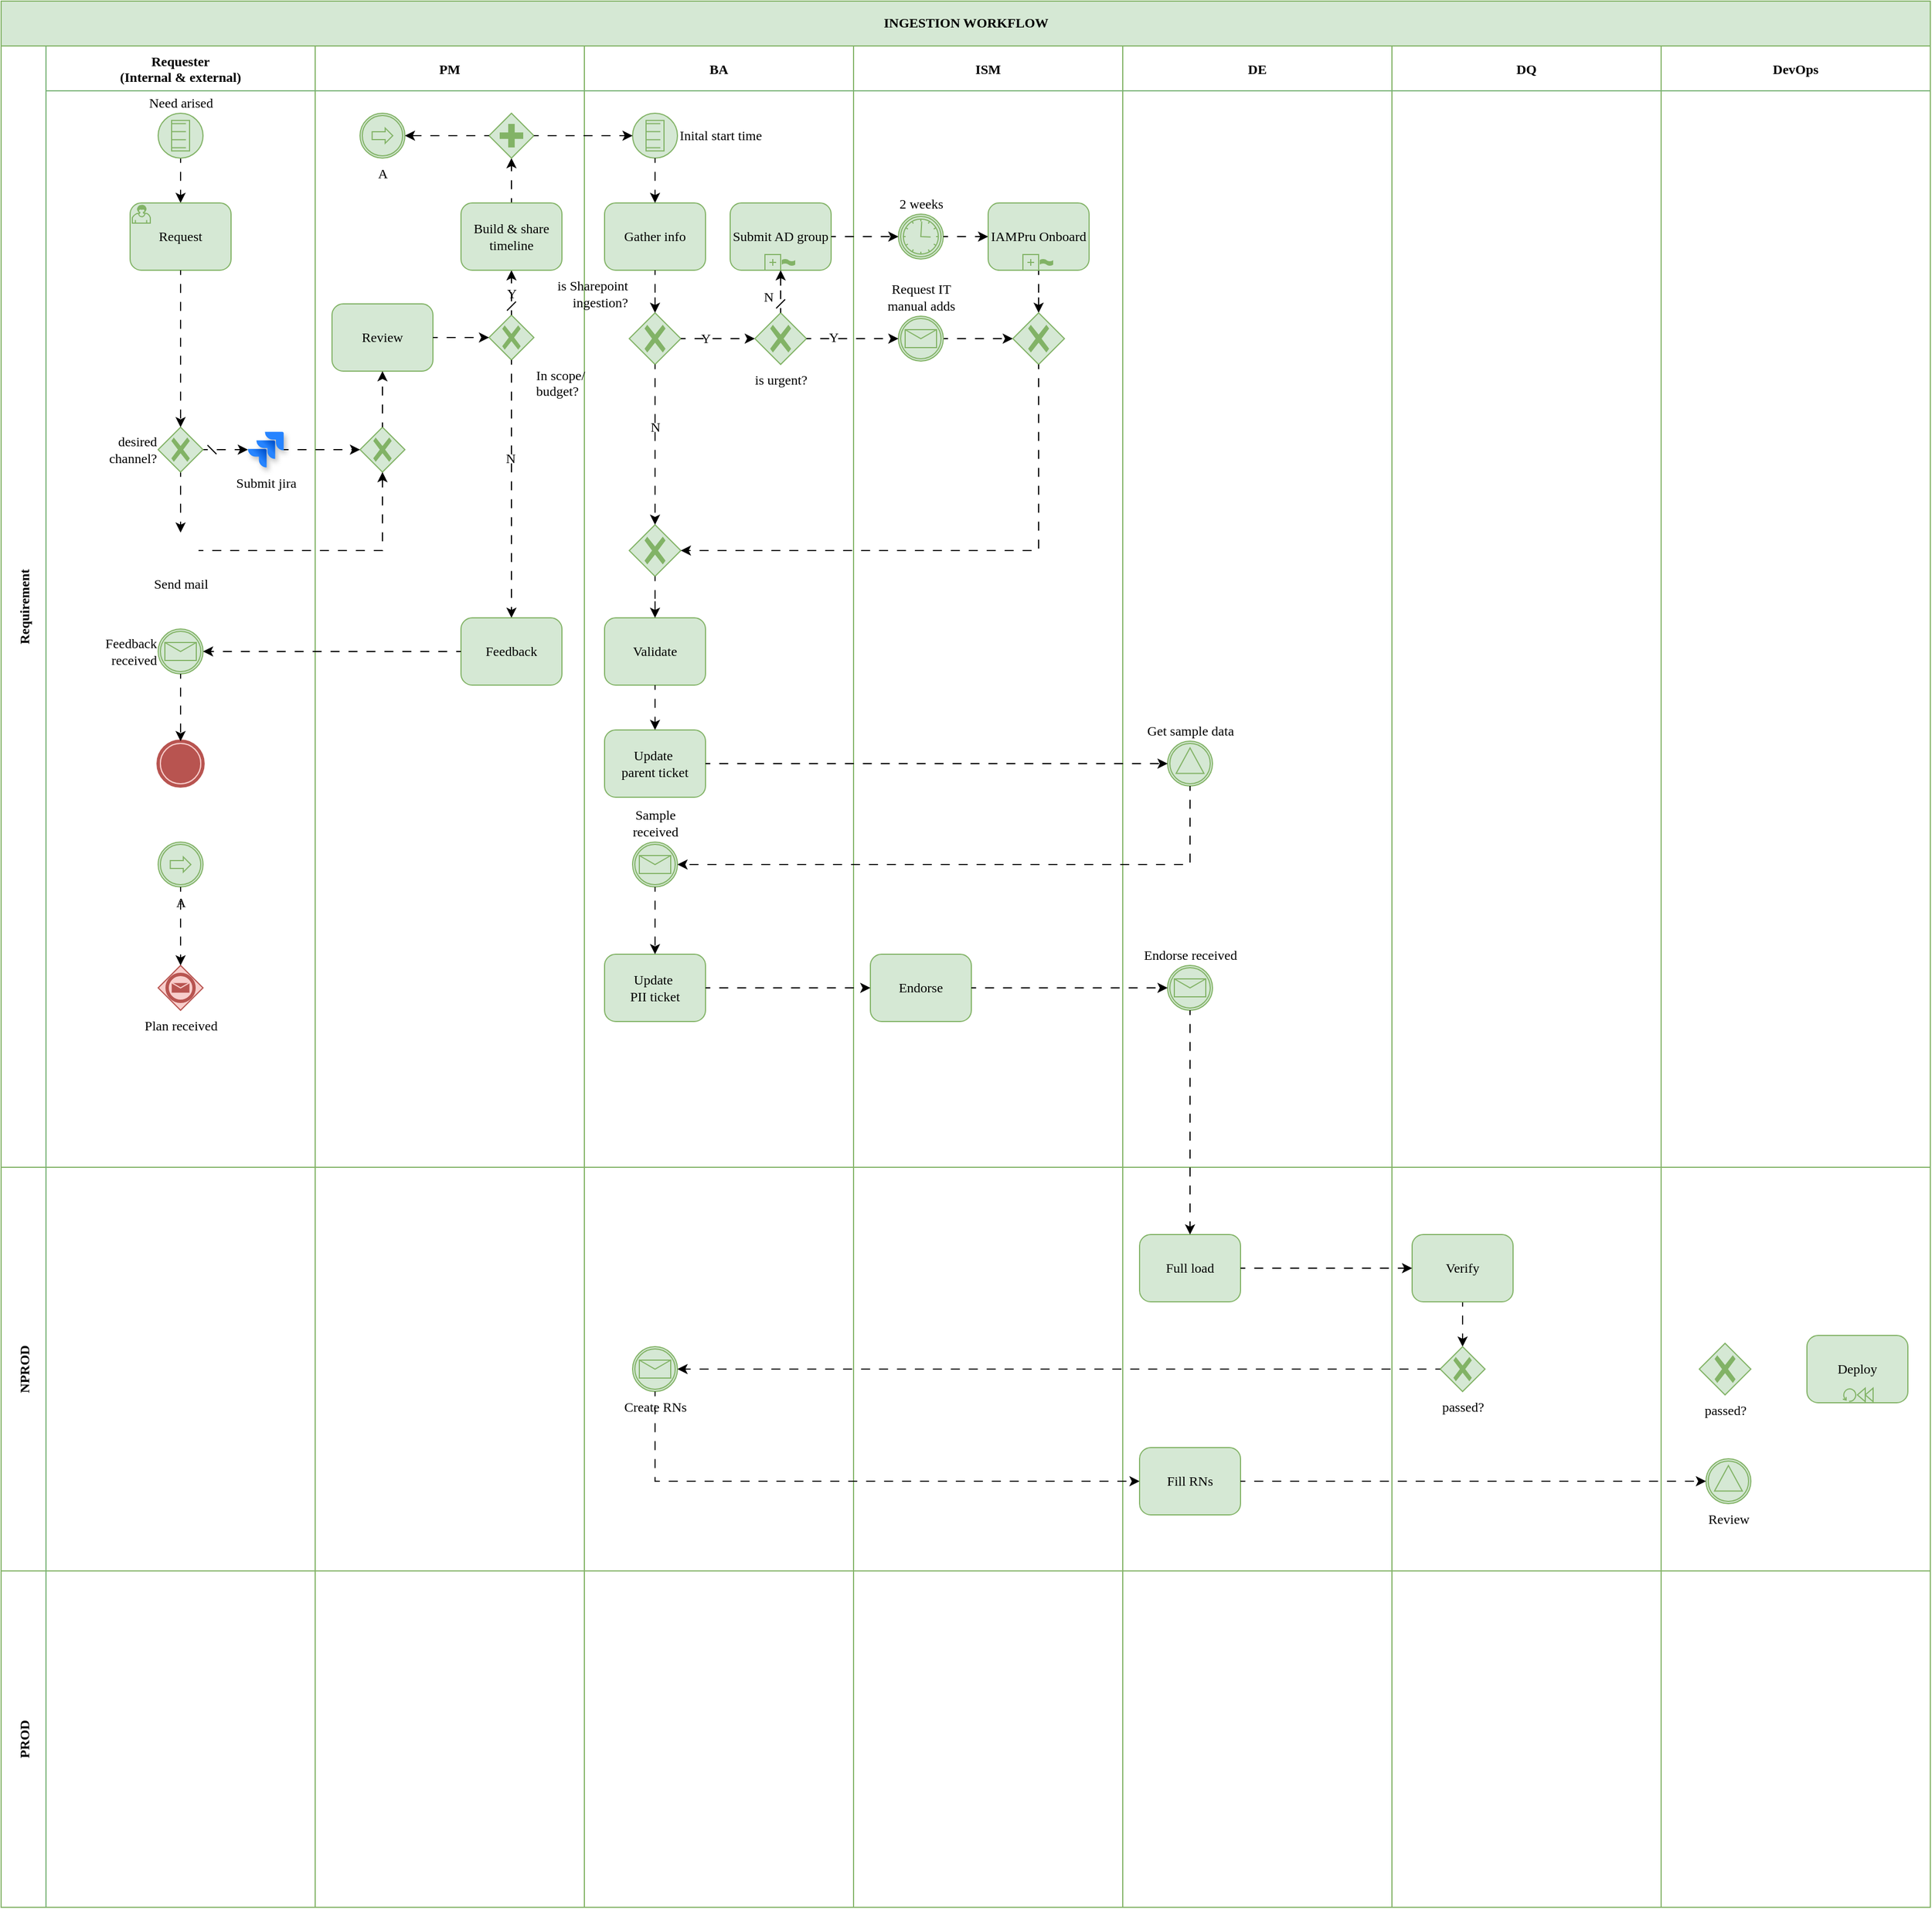 <mxfile version="24.7.6">
  <diagram id="kgpKYQtTHZ0yAKxKKP6v" name="Page-1">
    <mxGraphModel dx="2282" dy="877" grid="1" gridSize="10" guides="1" tooltips="1" connect="1" arrows="1" fold="1" page="1" pageScale="1" pageWidth="850" pageHeight="1100" math="0" shadow="0">
      <root>
        <mxCell id="0" />
        <mxCell id="1" parent="0" />
        <mxCell id="3nuBFxr9cyL0pnOWT2aG-1" value="INGESTION WORKFLOW" style="shape=table;childLayout=tableLayout;startSize=40;collapsible=0;recursiveResize=0;expand=0;fillColor=#d5e8d4;fontStyle=1;shadow=0;rounded=0;direction=north;flipV=1;flipH=1;horizontal=0;fontFamily=Montserrat;labelPosition=center;verticalLabelPosition=middle;align=center;verticalAlign=middle;whiteSpace=wrap;html=1;textDirection=vertical-lr;movable=1;resizable=1;rotatable=1;deletable=1;editable=1;locked=0;connectable=1;fontSize=12;fontSource=https%3A%2F%2Ffonts.googleapis.com%2Fcss%3Ffamily%3DMontserrat;strokeColor=#82b366;labelBackgroundColor=none;" parent="1" vertex="1">
          <mxGeometry x="-280" width="1720" height="1700.0" as="geometry" />
        </mxCell>
        <mxCell id="3nuBFxr9cyL0pnOWT2aG-3" value="Requirement" style="shape=tableRow;horizontal=0;swimlaneHead=0;swimlaneBody=0;top=0;left=0;bottom=0;right=0;fillColor=none;points=[[0,0.5],[1,0.5]];portConstraint=eastwest;startSize=40;collapsible=0;recursiveResize=0;expand=0;fontStyle=1;swimlaneFillColor=none;strokeColor=#76B274;fontFamily=Montserrat;fontSource=https%3A%2F%2Ffonts.googleapis.com%2Fcss%3Ffamily%3DMontserrat;labelBackgroundColor=none;" parent="3nuBFxr9cyL0pnOWT2aG-1" vertex="1">
          <mxGeometry y="40" width="1720" height="1000" as="geometry" />
        </mxCell>
        <mxCell id="3nuBFxr9cyL0pnOWT2aG-4" value="Requester&#xa;(Internal &amp; external)" style="swimlane;swimlaneHead=0;swimlaneBody=0;connectable=0;fillColor=none;startSize=40;collapsible=0;recursiveResize=0;expand=0;fontStyle=1;rounded=0;strokeColor=#76B274;fontFamily=Montserrat;fontSource=https%3A%2F%2Ffonts.googleapis.com%2Fcss%3Ffamily%3DMontserrat;labelBackgroundColor=none;" parent="3nuBFxr9cyL0pnOWT2aG-3" vertex="1">
          <mxGeometry x="40" width="240" height="1000" as="geometry">
            <mxRectangle width="240" height="1000" as="alternateBounds" />
          </mxGeometry>
        </mxCell>
        <mxCell id="cMU86__VcZ0qvdFthibx-198" style="edgeStyle=orthogonalEdgeStyle;shape=connector;curved=0;rounded=0;orthogonalLoop=1;jettySize=auto;html=1;entryX=0.5;entryY=0;entryDx=0;entryDy=0;entryPerimeter=0;strokeColor=default;align=center;verticalAlign=middle;fontFamily=Montserrat;fontSource=https%3A%2F%2Ffonts.googleapis.com%2Fcss%3Ffamily%3DMontserrat;fontSize=12;fontColor=default;labelBackgroundColor=none;endArrow=classic;flowAnimation=1;exitX=0.5;exitY=1;exitDx=0;exitDy=0;exitPerimeter=0;" edge="1" parent="3nuBFxr9cyL0pnOWT2aG-4" source="cMU86__VcZ0qvdFthibx-391" target="cMU86__VcZ0qvdFthibx-251">
          <mxGeometry relative="1" as="geometry">
            <mxPoint x="120" y="124" as="sourcePoint" />
            <mxPoint x="120" y="154" as="targetPoint" />
          </mxGeometry>
        </mxCell>
        <mxCell id="cMU86__VcZ0qvdFthibx-391" value="Need arised" style="points=[[0.145,0.145,0],[0.5,0,0],[0.855,0.145,0],[1,0.5,0],[0.855,0.855,0],[0.5,1,0],[0.145,0.855,0],[0,0.5,0]];shape=mxgraph.bpmn.event;html=1;verticalLabelPosition=top;labelBackgroundColor=none;verticalAlign=bottom;align=center;perimeter=ellipsePerimeter;outlineConnect=0;aspect=fixed;outline=standard;symbol=conditional;rounded=1;fillStyle=auto;strokeColor=#82b366;arcSize=50;fontFamily=Montserrat;fontSource=https%3A%2F%2Ffonts.googleapis.com%2Fcss%3Ffamily%3DMontserrat;fontSize=12;fontColor=default;fillColor=#d5e8d4;labelPosition=center;" vertex="1" parent="3nuBFxr9cyL0pnOWT2aG-4">
          <mxGeometry x="100" y="60" width="40" height="40" as="geometry" />
        </mxCell>
        <mxCell id="cMU86__VcZ0qvdFthibx-100" value="Submit jira" style="image;image=img/lib/atlassian/Jira_Logo.svg;html=1;imageBackground=none;imageBorder=none;shadow=1;aspect=fixed;fontFamily=Montserrat;fontSource=https%3A%2F%2Ffonts.googleapis.com%2Fcss%3Ffamily%3DMontserrat;labelBackgroundColor=none;" vertex="1" parent="3nuBFxr9cyL0pnOWT2aG-4">
          <mxGeometry x="180" y="344" width="32" height="32" as="geometry" />
        </mxCell>
        <mxCell id="cMU86__VcZ0qvdFthibx-101" value="Send mail" style="shape=image;html=1;verticalAlign=top;verticalLabelPosition=bottom;labelBackgroundColor=none;imageAspect=0;aspect=fixed;image=https://cdn0.iconfinder.com/data/icons/logos-microsoft-office-365/128/Microsoft_Office-07-128.png;shadow=1;fontFamily=Montserrat;fontSource=https%3A%2F%2Ffonts.googleapis.com%2Fcss%3Ffamily%3DMontserrat;" vertex="1" parent="3nuBFxr9cyL0pnOWT2aG-4">
          <mxGeometry x="104" y="434" width="32" height="32" as="geometry" />
        </mxCell>
        <mxCell id="cMU86__VcZ0qvdFthibx-104" style="edgeStyle=orthogonalEdgeStyle;rounded=0;orthogonalLoop=1;jettySize=auto;html=1;entryX=0;entryY=0.5;entryDx=0;entryDy=0;curved=0;jumpStyle=none;startArrow=dash;startFill=0;flowAnimation=1;fixDash=0;exitX=1;exitY=0.5;exitDx=0;exitDy=0;exitPerimeter=0;labelBackgroundColor=none;" edge="1" parent="3nuBFxr9cyL0pnOWT2aG-4" source="cMU86__VcZ0qvdFthibx-196" target="cMU86__VcZ0qvdFthibx-100">
          <mxGeometry relative="1" as="geometry">
            <mxPoint x="139.966" y="364.034" as="sourcePoint" />
          </mxGeometry>
        </mxCell>
        <mxCell id="cMU86__VcZ0qvdFthibx-139" value="" style="edgeStyle=orthogonalEdgeStyle;rounded=0;orthogonalLoop=1;jettySize=auto;html=1;flowAnimation=1;fixDash=0;entryX=0.5;entryY=0;entryDx=0;entryDy=0;exitX=0.5;exitY=1;exitDx=0;exitDy=0;exitPerimeter=0;labelBackgroundColor=none;" edge="1" parent="3nuBFxr9cyL0pnOWT2aG-4" source="cMU86__VcZ0qvdFthibx-196" target="cMU86__VcZ0qvdFthibx-101">
          <mxGeometry relative="1" as="geometry">
            <mxPoint x="120.034" y="383.966" as="sourcePoint" />
          </mxGeometry>
        </mxCell>
        <mxCell id="cMU86__VcZ0qvdFthibx-196" value="desired&lt;div&gt;channel?&lt;/div&gt;" style="points=[[0.25,0.25,0],[0.5,0,0],[0.75,0.25,0],[1,0.5,0],[0.75,0.75,0],[0.5,1,0],[0.25,0.75,0],[0,0.5,0]];shape=mxgraph.bpmn.gateway2;html=1;verticalLabelPosition=middle;labelBackgroundColor=none;verticalAlign=middle;align=right;perimeter=rhombusPerimeter;outlineConnect=0;outline=none;symbol=none;gwType=exclusive;rounded=1;fillStyle=auto;strokeColor=#82b366;arcSize=50;fontFamily=Montserrat;fontSource=https%3A%2F%2Ffonts.googleapis.com%2Fcss%3Ffamily%3DMontserrat;fontSize=12;fontColor=default;fillColor=#d5e8d4;labelPosition=left;" vertex="1" parent="3nuBFxr9cyL0pnOWT2aG-4">
          <mxGeometry x="100" y="340" width="40" height="40" as="geometry" />
        </mxCell>
        <mxCell id="cMU86__VcZ0qvdFthibx-251" value="Request" style="points=[[0.25,0,0],[0.5,0,0],[0.75,0,0],[1,0.25,0],[1,0.5,0],[1,0.75,0],[0.75,1,0],[0.5,1,0],[0.25,1,0],[0,0.75,0],[0,0.5,0],[0,0.25,0]];shape=mxgraph.bpmn.task;whiteSpace=wrap;rectStyle=rounded;size=10;html=1;container=1;expand=0;collapsible=0;taskMarker=user;rounded=1;fillStyle=auto;strokeColor=#82b366;align=center;verticalAlign=middle;arcSize=50;fontFamily=Montserrat;fontSource=https%3A%2F%2Ffonts.googleapis.com%2Fcss%3Ffamily%3DMontserrat;fontSize=12;fontColor=default;fillColor=#d5e8d4;indent=2;rectOutline=single;isAdHoc=0;labelBackgroundColor=none;" vertex="1" parent="3nuBFxr9cyL0pnOWT2aG-4">
          <mxGeometry x="75" y="140" width="90" height="60" as="geometry" />
        </mxCell>
        <mxCell id="cMU86__VcZ0qvdFthibx-394" value="Feedback&lt;div&gt;received&lt;/div&gt;" style="points=[[0.145,0.145,0],[0.5,0,0],[0.855,0.145,0],[1,0.5,0],[0.855,0.855,0],[0.5,1,0],[0.145,0.855,0],[0,0.5,0]];shape=mxgraph.bpmn.event;html=1;verticalLabelPosition=middle;labelBackgroundColor=none;verticalAlign=middle;align=right;perimeter=ellipsePerimeter;outlineConnect=0;aspect=fixed;outline=catching;symbol=message;rounded=1;fillStyle=auto;strokeColor=#82b366;arcSize=50;fontFamily=Montserrat;fontSource=https%3A%2F%2Ffonts.googleapis.com%2Fcss%3Ffamily%3DMontserrat;fontSize=12;fontColor=default;fillColor=#d5e8d4;labelPosition=left;" vertex="1" parent="3nuBFxr9cyL0pnOWT2aG-4">
          <mxGeometry x="100" y="520" width="40" height="40" as="geometry" />
        </mxCell>
        <mxCell id="cMU86__VcZ0qvdFthibx-395" value="" style="points=[[0.145,0.145,0],[0.5,0,0],[0.855,0.145,0],[1,0.5,0],[0.855,0.855,0],[0.5,1,0],[0.145,0.855,0],[0,0.5,0]];shape=mxgraph.bpmn.event;html=1;verticalLabelPosition=bottom;labelBackgroundColor=none;verticalAlign=top;align=center;perimeter=ellipsePerimeter;outlineConnect=0;aspect=fixed;outline=end;symbol=terminate;rounded=1;fillStyle=auto;strokeColor=#b85450;arcSize=50;fontFamily=Montserrat;fontSource=https%3A%2F%2Ffonts.googleapis.com%2Fcss%3Ffamily%3DMontserrat;fontSize=12;fillColor=#f8cecc;" vertex="1" parent="3nuBFxr9cyL0pnOWT2aG-4">
          <mxGeometry x="100" y="620" width="40" height="40" as="geometry" />
        </mxCell>
        <mxCell id="cMU86__VcZ0qvdFthibx-396" style="edgeStyle=orthogonalEdgeStyle;shape=connector;curved=0;rounded=0;orthogonalLoop=1;jettySize=auto;html=1;entryX=0.5;entryY=0;entryDx=0;entryDy=0;entryPerimeter=0;strokeColor=default;align=center;verticalAlign=middle;fontFamily=Montserrat;fontSource=https%3A%2F%2Ffonts.googleapis.com%2Fcss%3Ffamily%3DMontserrat;fontSize=12;fontColor=default;labelBackgroundColor=none;endArrow=classic;flowAnimation=1;" edge="1" parent="3nuBFxr9cyL0pnOWT2aG-4" source="cMU86__VcZ0qvdFthibx-394" target="cMU86__VcZ0qvdFthibx-395">
          <mxGeometry relative="1" as="geometry">
            <mxPoint x="120" y="584" as="targetPoint" />
          </mxGeometry>
        </mxCell>
        <mxCell id="cMU86__VcZ0qvdFthibx-740" style="edgeStyle=orthogonalEdgeStyle;shape=connector;curved=0;rounded=0;orthogonalLoop=1;jettySize=auto;html=1;entryX=0.5;entryY=0;entryDx=0;entryDy=0;entryPerimeter=0;strokeColor=default;align=center;verticalAlign=middle;fontFamily=Montserrat;fontSource=https%3A%2F%2Ffonts.googleapis.com%2Fcss%3Ffamily%3DMontserrat;fontSize=12;fontColor=default;labelBackgroundColor=none;endArrow=classic;flowAnimation=1;" edge="1" parent="3nuBFxr9cyL0pnOWT2aG-4" source="cMU86__VcZ0qvdFthibx-251" target="cMU86__VcZ0qvdFthibx-196">
          <mxGeometry relative="1" as="geometry" />
        </mxCell>
        <mxCell id="cMU86__VcZ0qvdFthibx-753" value="Plan received" style="points=[[0.25,0.25,0],[0.5,0,0],[0.75,0.25,0],[1,0.5,0],[0.75,0.75,0],[0.5,1,0],[0.25,0.75,0],[0,0.5,0]];shape=mxgraph.bpmn.gateway2;html=1;verticalLabelPosition=bottom;labelBackgroundColor=none;verticalAlign=top;align=center;perimeter=rhombusPerimeter;outlineConnect=0;outline=end;symbol=message;rounded=1;fillStyle=auto;strokeColor=#b85450;arcSize=50;fontFamily=Montserrat;fontSource=https%3A%2F%2Ffonts.googleapis.com%2Fcss%3Ffamily%3DMontserrat;fontSize=12;fillColor=#f8cecc;aspect=fixed;" vertex="1" parent="3nuBFxr9cyL0pnOWT2aG-4">
          <mxGeometry x="100" y="820" width="40" height="40" as="geometry" />
        </mxCell>
        <mxCell id="cMU86__VcZ0qvdFthibx-757" value="A" style="points=[[0.145,0.145,0],[0.5,0,0],[0.855,0.145,0],[1,0.5,0],[0.855,0.855,0],[0.5,1,0],[0.145,0.855,0],[0,0.5,0]];shape=mxgraph.bpmn.event;html=1;verticalLabelPosition=bottom;labelBackgroundColor=none;verticalAlign=top;align=center;perimeter=ellipsePerimeter;outlineConnect=0;aspect=fixed;outline=catching;symbol=link;rounded=1;fillStyle=auto;strokeColor=#82b366;arcSize=50;fontFamily=Montserrat;fontSource=https%3A%2F%2Ffonts.googleapis.com%2Fcss%3Ffamily%3DMontserrat;fontSize=12;fontColor=default;fillColor=#d5e8d4;" vertex="1" parent="3nuBFxr9cyL0pnOWT2aG-4">
          <mxGeometry x="100" y="710" width="40" height="40" as="geometry" />
        </mxCell>
        <mxCell id="cMU86__VcZ0qvdFthibx-759" style="edgeStyle=orthogonalEdgeStyle;shape=connector;curved=0;rounded=0;orthogonalLoop=1;jettySize=auto;html=1;entryX=0.5;entryY=0;entryDx=0;entryDy=0;entryPerimeter=0;strokeColor=default;align=center;verticalAlign=middle;fontFamily=Montserrat;fontSource=https%3A%2F%2Ffonts.googleapis.com%2Fcss%3Ffamily%3DMontserrat;fontSize=12;fontColor=default;labelBackgroundColor=none;endArrow=classic;flowAnimation=1;" edge="1" parent="3nuBFxr9cyL0pnOWT2aG-4" source="cMU86__VcZ0qvdFthibx-757" target="cMU86__VcZ0qvdFthibx-753">
          <mxGeometry relative="1" as="geometry" />
        </mxCell>
        <mxCell id="3nuBFxr9cyL0pnOWT2aG-8" value="PM" style="swimlane;swimlaneHead=0;swimlaneBody=0;connectable=0;fillColor=none;startSize=40;collapsible=0;recursiveResize=0;expand=0;fontStyle=1;flipV=0;strokeColor=#76B274;fontFamily=Montserrat;fontSource=https%3A%2F%2Ffonts.googleapis.com%2Fcss%3Ffamily%3DMontserrat;labelBackgroundColor=none;" parent="3nuBFxr9cyL0pnOWT2aG-3" vertex="1">
          <mxGeometry x="280" width="240" height="1000" as="geometry">
            <mxRectangle width="240" height="1000" as="alternateBounds" />
          </mxGeometry>
        </mxCell>
        <mxCell id="cMU86__VcZ0qvdFthibx-209" value="In scope/&lt;div&gt;budget?&lt;/div&gt;" style="points=[[0.25,0.25,0],[0.5,0,0],[0.75,0.25,0],[1,0.5,0],[0.75,0.75,0],[0.5,1,0],[0.25,0.75,0],[0,0.5,0]];shape=mxgraph.bpmn.gateway2;html=1;verticalLabelPosition=bottom;labelBackgroundColor=none;verticalAlign=top;align=left;perimeter=rhombusPerimeter;outlineConnect=0;outline=none;symbol=none;gwType=exclusive;rounded=1;fillStyle=auto;strokeColor=#82b366;arcSize=50;fontFamily=Montserrat;fontSource=https%3A%2F%2Ffonts.googleapis.com%2Fcss%3Ffamily%3DMontserrat;fontSize=12;fontColor=default;fillColor=#d5e8d4;shadow=0;labelPosition=right;textShadow=0;labelBorderColor=none;" vertex="1" parent="3nuBFxr9cyL0pnOWT2aG-8">
          <mxGeometry x="155" y="240" width="40" height="40" as="geometry" />
        </mxCell>
        <mxCell id="cMU86__VcZ0qvdFthibx-265" style="edgeStyle=orthogonalEdgeStyle;shape=connector;curved=0;rounded=0;orthogonalLoop=1;jettySize=auto;html=1;entryX=0.5;entryY=0;entryDx=0;entryDy=0;entryPerimeter=0;strokeColor=default;align=center;verticalAlign=middle;fontFamily=Montserrat;fontSource=https%3A%2F%2Ffonts.googleapis.com%2Fcss%3Ffamily%3DMontserrat;fontSize=12;fontColor=default;labelBackgroundColor=none;endArrow=classic;flowAnimation=1;" edge="1" parent="3nuBFxr9cyL0pnOWT2aG-8" source="cMU86__VcZ0qvdFthibx-209" target="cMU86__VcZ0qvdFthibx-390">
          <mxGeometry relative="1" as="geometry">
            <mxPoint x="180" y="394" as="targetPoint" />
          </mxGeometry>
        </mxCell>
        <mxCell id="cMU86__VcZ0qvdFthibx-270" value="" style="edgeLabel;html=1;align=center;verticalAlign=middle;resizable=0;points=[];rounded=1;fillStyle=auto;strokeColor=#82b366;arcSize=50;fontFamily=Montserrat;fontSource=https%3A%2F%2Ffonts.googleapis.com%2Fcss%3Ffamily%3DMontserrat;fontSize=12;fontColor=default;fillColor=#d5e8d4;labelBackgroundColor=none;" vertex="1" connectable="0" parent="cMU86__VcZ0qvdFthibx-265">
          <mxGeometry x="-0.249" y="-1" relative="1" as="geometry">
            <mxPoint as="offset" />
          </mxGeometry>
        </mxCell>
        <mxCell id="cMU86__VcZ0qvdFthibx-271" value="N" style="edgeLabel;html=1;align=center;verticalAlign=middle;resizable=0;points=[];rounded=1;fillStyle=auto;strokeColor=#82b366;arcSize=50;fontFamily=Montserrat;fontSource=https%3A%2F%2Ffonts.googleapis.com%2Fcss%3Ffamily%3DMontserrat;fontSize=12;fontColor=default;fillColor=#d5e8d4;labelBackgroundColor=none;" vertex="1" connectable="0" parent="cMU86__VcZ0qvdFthibx-265">
          <mxGeometry x="-0.233" y="-1" relative="1" as="geometry">
            <mxPoint as="offset" />
          </mxGeometry>
        </mxCell>
        <mxCell id="cMU86__VcZ0qvdFthibx-390" value="Feedback" style="points=[[0.25,0,0],[0.5,0,0],[0.75,0,0],[1,0.25,0],[1,0.5,0],[1,0.75,0],[0.75,1,0],[0.5,1,0],[0.25,1,0],[0,0.75,0],[0,0.5,0],[0,0.25,0]];shape=mxgraph.bpmn.task;whiteSpace=wrap;rectStyle=rounded;size=10;html=1;container=1;expand=0;collapsible=0;taskMarker=abstract;rounded=1;fillStyle=auto;strokeColor=#82b366;align=center;verticalAlign=middle;arcSize=50;fontFamily=Montserrat;fontSource=https%3A%2F%2Ffonts.googleapis.com%2Fcss%3Ffamily%3DMontserrat;fontSize=12;fontColor=default;fillColor=#d5e8d4;labelBackgroundColor=none;" vertex="1" parent="3nuBFxr9cyL0pnOWT2aG-8">
          <mxGeometry x="130" y="510" width="90" height="60" as="geometry" />
        </mxCell>
        <mxCell id="cMU86__VcZ0qvdFthibx-197" value="" style="points=[[0.25,0.25,0],[0.5,0,0],[0.75,0.25,0],[1,0.5,0],[0.75,0.75,0],[0.5,1,0],[0.25,0.75,0],[0,0.5,0]];shape=mxgraph.bpmn.gateway2;html=1;verticalLabelPosition=bottom;labelBackgroundColor=none;verticalAlign=top;align=center;perimeter=rhombusPerimeter;outlineConnect=0;outline=none;symbol=none;gwType=exclusive;rounded=1;fillStyle=auto;strokeColor=#82b366;arcSize=50;fontFamily=Montserrat;fontSource=https%3A%2F%2Ffonts.googleapis.com%2Fcss%3Ffamily%3DMontserrat;fontSize=12;fontColor=default;fillColor=#d5e8d4;" vertex="1" parent="3nuBFxr9cyL0pnOWT2aG-8">
          <mxGeometry x="40" y="340" width="40" height="40" as="geometry" />
        </mxCell>
        <mxCell id="cMU86__VcZ0qvdFthibx-216" style="edgeStyle=orthogonalEdgeStyle;shape=connector;curved=0;rounded=0;orthogonalLoop=1;jettySize=auto;html=1;strokeColor=default;align=center;verticalAlign=middle;fontFamily=Montserrat;fontSource=https%3A%2F%2Ffonts.googleapis.com%2Fcss%3Ffamily%3DMontserrat;fontSize=12;fontColor=default;labelBackgroundColor=none;endArrow=classic;flowAnimation=1;startArrow=dash;startFill=0;exitX=0.5;exitY=0;exitDx=0;exitDy=0;exitPerimeter=0;entryX=0.5;entryY=1;entryDx=0;entryDy=0;entryPerimeter=0;" edge="1" parent="3nuBFxr9cyL0pnOWT2aG-8" source="cMU86__VcZ0qvdFthibx-209" target="cMU86__VcZ0qvdFthibx-725">
          <mxGeometry relative="1" as="geometry">
            <mxPoint x="175" y="190" as="targetPoint" />
          </mxGeometry>
        </mxCell>
        <mxCell id="cMU86__VcZ0qvdFthibx-261" value="Y" style="edgeLabel;html=1;align=center;verticalAlign=middle;resizable=0;points=[];rounded=1;fillStyle=auto;strokeColor=#82b366;arcSize=50;fontFamily=Montserrat;fontSource=https%3A%2F%2Ffonts.googleapis.com%2Fcss%3Ffamily%3DMontserrat;fontSize=12;fontColor=default;fillColor=#d5e8d4;labelBackgroundColor=none;" vertex="1" connectable="0" parent="cMU86__VcZ0qvdFthibx-216">
          <mxGeometry x="-0.053" relative="1" as="geometry">
            <mxPoint as="offset" />
          </mxGeometry>
        </mxCell>
        <mxCell id="cMU86__VcZ0qvdFthibx-200" value="Review" style="points=[[0.25,0,0],[0.5,0,0],[0.75,0,0],[1,0.25,0],[1,0.5,0],[1,0.75,0],[0.75,1,0],[0.5,1,0],[0.25,1,0],[0,0.75,0],[0,0.5,0],[0,0.25,0]];shape=mxgraph.bpmn.task;whiteSpace=wrap;rectStyle=rounded;size=10;html=1;container=1;expand=0;collapsible=0;taskMarker=abstract;rounded=1;fillStyle=auto;strokeColor=#82b366;align=center;verticalAlign=middle;arcSize=50;fontFamily=Montserrat;fontSource=https%3A%2F%2Ffonts.googleapis.com%2Fcss%3Ffamily%3DMontserrat;fontSize=12;fontColor=default;fillColor=#d5e8d4;labelBackgroundColor=none;" vertex="1" parent="3nuBFxr9cyL0pnOWT2aG-8">
          <mxGeometry x="15" y="230" width="90" height="60" as="geometry" />
        </mxCell>
        <mxCell id="cMU86__VcZ0qvdFthibx-263" style="edgeStyle=orthogonalEdgeStyle;shape=connector;curved=0;rounded=0;orthogonalLoop=1;jettySize=auto;html=1;entryX=0.5;entryY=1;entryDx=0;entryDy=0;entryPerimeter=0;strokeColor=default;align=center;verticalAlign=middle;fontFamily=Montserrat;fontSource=https%3A%2F%2Ffonts.googleapis.com%2Fcss%3Ffamily%3DMontserrat;fontSize=12;fontColor=default;labelBackgroundColor=none;endArrow=classic;flowAnimation=1;" edge="1" parent="3nuBFxr9cyL0pnOWT2aG-8" source="cMU86__VcZ0qvdFthibx-197" target="cMU86__VcZ0qvdFthibx-200">
          <mxGeometry relative="1" as="geometry" />
        </mxCell>
        <mxCell id="cMU86__VcZ0qvdFthibx-734" style="edgeStyle=orthogonalEdgeStyle;shape=connector;curved=0;rounded=0;orthogonalLoop=1;jettySize=auto;html=1;strokeColor=default;align=center;verticalAlign=middle;fontFamily=Montserrat;fontSource=https%3A%2F%2Ffonts.googleapis.com%2Fcss%3Ffamily%3DMontserrat;fontSize=12;fontColor=default;labelBackgroundColor=none;endArrow=classic;flowAnimation=1;" edge="1" parent="3nuBFxr9cyL0pnOWT2aG-8" source="cMU86__VcZ0qvdFthibx-200" target="cMU86__VcZ0qvdFthibx-209">
          <mxGeometry relative="1" as="geometry" />
        </mxCell>
        <mxCell id="cMU86__VcZ0qvdFthibx-751" style="edgeStyle=orthogonalEdgeStyle;shape=connector;curved=0;rounded=0;orthogonalLoop=1;jettySize=auto;html=1;strokeColor=default;align=center;verticalAlign=middle;fontFamily=Montserrat;fontSource=https%3A%2F%2Ffonts.googleapis.com%2Fcss%3Ffamily%3DMontserrat;fontSize=12;fontColor=default;labelBackgroundColor=none;endArrow=classic;flowAnimation=1;" edge="1" parent="3nuBFxr9cyL0pnOWT2aG-8" source="cMU86__VcZ0qvdFthibx-725" target="cMU86__VcZ0qvdFthibx-750">
          <mxGeometry relative="1" as="geometry" />
        </mxCell>
        <mxCell id="cMU86__VcZ0qvdFthibx-725" value="Build &amp;amp; share timeline" style="points=[[0.25,0,0],[0.5,0,0],[0.75,0,0],[1,0.25,0],[1,0.5,0],[1,0.75,0],[0.75,1,0],[0.5,1,0],[0.25,1,0],[0,0.75,0],[0,0.5,0],[0,0.25,0]];shape=mxgraph.bpmn.task;whiteSpace=wrap;rectStyle=rounded;size=10;html=1;container=1;expand=0;collapsible=0;taskMarker=abstract;rounded=1;fillStyle=auto;strokeColor=#82b366;align=center;verticalAlign=middle;arcSize=50;fontFamily=Montserrat;fontSource=https%3A%2F%2Ffonts.googleapis.com%2Fcss%3Ffamily%3DMontserrat;fontSize=12;fontColor=default;fillColor=#d5e8d4;labelBackgroundColor=none;" vertex="1" parent="3nuBFxr9cyL0pnOWT2aG-8">
          <mxGeometry x="130" y="140" width="90" height="60" as="geometry" />
        </mxCell>
        <mxCell id="cMU86__VcZ0qvdFthibx-750" value="" style="points=[[0.25,0.25,0],[0.5,0,0],[0.75,0.25,0],[1,0.5,0],[0.75,0.75,0],[0.5,1,0],[0.25,0.75,0],[0,0.5,0]];shape=mxgraph.bpmn.gateway2;html=1;verticalLabelPosition=bottom;labelBackgroundColor=none;verticalAlign=top;align=center;perimeter=rhombusPerimeter;outlineConnect=0;outline=none;symbol=none;gwType=parallel;rounded=1;fillStyle=auto;strokeColor=#82b366;arcSize=50;fontFamily=Montserrat;fontSource=https%3A%2F%2Ffonts.googleapis.com%2Fcss%3Ffamily%3DMontserrat;fontSize=12;fontColor=default;fillColor=#d5e8d4;" vertex="1" parent="3nuBFxr9cyL0pnOWT2aG-8">
          <mxGeometry x="155" y="60" width="40" height="40" as="geometry" />
        </mxCell>
        <mxCell id="cMU86__VcZ0qvdFthibx-755" value="A" style="points=[[0.145,0.145,0],[0.5,0,0],[0.855,0.145,0],[1,0.5,0],[0.855,0.855,0],[0.5,1,0],[0.145,0.855,0],[0,0.5,0]];shape=mxgraph.bpmn.event;html=1;verticalLabelPosition=bottom;labelBackgroundColor=none;verticalAlign=top;align=center;perimeter=ellipsePerimeter;outlineConnect=0;aspect=fixed;outline=catching;symbol=link;rounded=1;fillStyle=auto;strokeColor=#82b366;arcSize=50;fontFamily=Montserrat;fontSource=https%3A%2F%2Ffonts.googleapis.com%2Fcss%3Ffamily%3DMontserrat;fontSize=12;fontColor=default;fillColor=#d5e8d4;" vertex="1" parent="3nuBFxr9cyL0pnOWT2aG-8">
          <mxGeometry x="40" y="60" width="40" height="40" as="geometry" />
        </mxCell>
        <mxCell id="cMU86__VcZ0qvdFthibx-756" style="edgeStyle=orthogonalEdgeStyle;shape=connector;curved=0;rounded=0;orthogonalLoop=1;jettySize=auto;html=1;entryX=1;entryY=0.5;entryDx=0;entryDy=0;entryPerimeter=0;strokeColor=default;align=center;verticalAlign=middle;fontFamily=Montserrat;fontSource=https%3A%2F%2Ffonts.googleapis.com%2Fcss%3Ffamily%3DMontserrat;fontSize=12;fontColor=default;labelBackgroundColor=none;endArrow=classic;flowAnimation=1;" edge="1" parent="3nuBFxr9cyL0pnOWT2aG-8" source="cMU86__VcZ0qvdFthibx-750" target="cMU86__VcZ0qvdFthibx-755">
          <mxGeometry relative="1" as="geometry" />
        </mxCell>
        <mxCell id="3nuBFxr9cyL0pnOWT2aG-11" value="BA" style="swimlane;swimlaneHead=0;swimlaneBody=0;connectable=0;fillColor=none;startSize=40;collapsible=0;recursiveResize=0;expand=0;fontStyle=1;strokeColor=#76B274;fontFamily=Montserrat;fontSource=https%3A%2F%2Ffonts.googleapis.com%2Fcss%3Ffamily%3DMontserrat;verticalAlign=middle;labelBackgroundColor=none;" parent="3nuBFxr9cyL0pnOWT2aG-3" vertex="1">
          <mxGeometry x="520" width="240" height="1000" as="geometry">
            <mxRectangle width="240" height="1000" as="alternateBounds" />
          </mxGeometry>
        </mxCell>
        <mxCell id="cMU86__VcZ0qvdFthibx-262" value="Gather info" style="points=[[0.25,0,0],[0.5,0,0],[0.75,0,0],[1,0.25,0],[1,0.5,0],[1,0.75,0],[0.75,1,0],[0.5,1,0],[0.25,1,0],[0,0.75,0],[0,0.5,0],[0,0.25,0]];shape=mxgraph.bpmn.task;whiteSpace=wrap;rectStyle=rounded;size=10;html=1;container=1;expand=0;collapsible=0;taskMarker=abstract;rounded=1;fillStyle=auto;strokeColor=#82b366;align=center;verticalAlign=middle;arcSize=50;fontFamily=Montserrat;fontSource=https%3A%2F%2Ffonts.googleapis.com%2Fcss%3Ffamily%3DMontserrat;fontSize=12;fontColor=default;fillColor=#d5e8d4;labelBackgroundColor=none;" vertex="1" parent="3nuBFxr9cyL0pnOWT2aG-11">
          <mxGeometry x="18" y="140" width="90" height="60" as="geometry" />
        </mxCell>
        <mxCell id="cMU86__VcZ0qvdFthibx-493" value="is Sharepoint&lt;div&gt;ingestion?&lt;/div&gt;" style="points=[[0.25,0.25,0],[0.5,0,0],[0.75,0.25,0],[1,0.5,0],[0.75,0.75,0],[0.5,1,0],[0.25,0.75,0],[0,0.5,0]];shape=mxgraph.bpmn.gateway2;html=1;verticalLabelPosition=top;labelBackgroundColor=none;verticalAlign=bottom;align=right;perimeter=rhombusPerimeter;outlineConnect=0;outline=none;symbol=none;gwType=exclusive;rounded=1;fillStyle=auto;strokeColor=#82b366;arcSize=50;fontFamily=Montserrat;fontSource=https%3A%2F%2Ffonts.googleapis.com%2Fcss%3Ffamily%3DMontserrat;fontSize=12;fontColor=default;fillColor=#d5e8d4;shadow=0;labelPosition=left;" vertex="1" parent="3nuBFxr9cyL0pnOWT2aG-11">
          <mxGeometry x="40" y="238" width="46" height="46" as="geometry" />
        </mxCell>
        <mxCell id="cMU86__VcZ0qvdFthibx-498" value="Submit AD&lt;span style=&quot;&quot;&gt;&amp;nbsp;group&lt;/span&gt;" style="points=[[0.25,0,0],[0.5,0,0],[0.75,0,0],[1,0.25,0],[1,0.5,0],[1,0.75,0],[0.75,1,0],[0.5,1,0],[0.25,1,0],[0,0.75,0],[0,0.5,0],[0,0.25,0]];shape=mxgraph.bpmn.task;whiteSpace=wrap;rectStyle=rounded;size=10;html=1;container=1;expand=0;collapsible=0;taskMarker=abstract;isAdHoc=1;isLoopSub=1;rounded=1;fillStyle=auto;strokeColor=#82b366;align=center;verticalAlign=middle;arcSize=50;fontFamily=Montserrat;fontSource=https%3A%2F%2Ffonts.googleapis.com%2Fcss%3Ffamily%3DMontserrat;fontSize=12;fontColor=default;fillColor=#d5e8d4;labelBackgroundColor=none;" vertex="1" parent="3nuBFxr9cyL0pnOWT2aG-11">
          <mxGeometry x="130" y="140" width="90" height="60" as="geometry" />
        </mxCell>
        <mxCell id="cMU86__VcZ0qvdFthibx-503" style="edgeStyle=orthogonalEdgeStyle;shape=connector;curved=0;rounded=0;orthogonalLoop=1;jettySize=auto;html=1;strokeColor=default;align=center;verticalAlign=middle;fontFamily=Montserrat;fontSource=https%3A%2F%2Ffonts.googleapis.com%2Fcss%3Ffamily%3DMontserrat;fontSize=12;fontColor=default;labelBackgroundColor=none;endArrow=classic;flowAnimation=1;exitX=1;exitY=0.5;exitDx=0;exitDy=0;exitPerimeter=0;entryX=0;entryY=0.5;entryDx=0;entryDy=0;entryPerimeter=0;" edge="1" parent="3nuBFxr9cyL0pnOWT2aG-11" source="cMU86__VcZ0qvdFthibx-493" target="cMU86__VcZ0qvdFthibx-617">
          <mxGeometry relative="1" as="geometry">
            <mxPoint x="179.928" y="303.002" as="sourcePoint" />
            <mxPoint x="130" y="264" as="targetPoint" />
          </mxGeometry>
        </mxCell>
        <mxCell id="cMU86__VcZ0qvdFthibx-504" value="Y" style="edgeLabel;html=1;align=center;verticalAlign=middle;resizable=0;points=[];rounded=1;fillStyle=auto;strokeColor=#82b366;arcSize=50;fontFamily=Montserrat;fontSource=https%3A%2F%2Ffonts.googleapis.com%2Fcss%3Ffamily%3DMontserrat;fontSize=12;fontColor=default;fillColor=#d5e8d4;labelBackgroundColor=none;" vertex="1" connectable="0" parent="cMU86__VcZ0qvdFthibx-503">
          <mxGeometry x="-0.301" y="-2" relative="1" as="geometry">
            <mxPoint x="-1" y="-2" as="offset" />
          </mxGeometry>
        </mxCell>
        <mxCell id="cMU86__VcZ0qvdFthibx-517" style="edgeStyle=orthogonalEdgeStyle;shape=connector;curved=0;rounded=0;orthogonalLoop=1;jettySize=auto;html=1;entryX=0.5;entryY=0;entryDx=0;entryDy=0;entryPerimeter=0;strokeColor=default;align=center;verticalAlign=middle;fontFamily=Montserrat;fontSource=https%3A%2F%2Ffonts.googleapis.com%2Fcss%3Ffamily%3DMontserrat;fontSize=12;fontColor=default;labelBackgroundColor=none;endArrow=classic;flowAnimation=1;" edge="1" parent="3nuBFxr9cyL0pnOWT2aG-11" source="cMU86__VcZ0qvdFthibx-262" target="cMU86__VcZ0qvdFthibx-493">
          <mxGeometry relative="1" as="geometry" />
        </mxCell>
        <mxCell id="cMU86__VcZ0qvdFthibx-533" value="Validate" style="points=[[0.25,0,0],[0.5,0,0],[0.75,0,0],[1,0.25,0],[1,0.5,0],[1,0.75,0],[0.75,1,0],[0.5,1,0],[0.25,1,0],[0,0.75,0],[0,0.5,0],[0,0.25,0]];shape=mxgraph.bpmn.task;whiteSpace=wrap;rectStyle=rounded;size=10;html=1;container=1;expand=0;collapsible=0;taskMarker=abstract;rounded=1;fillStyle=auto;strokeColor=#82b366;align=center;verticalAlign=middle;arcSize=50;fontFamily=Montserrat;fontSource=https%3A%2F%2Ffonts.googleapis.com%2Fcss%3Ffamily%3DMontserrat;fontSize=12;fontColor=default;fillColor=#d5e8d4;labelBackgroundColor=none;" vertex="1" parent="3nuBFxr9cyL0pnOWT2aG-11">
          <mxGeometry x="18" y="510" width="90" height="60" as="geometry" />
        </mxCell>
        <mxCell id="cMU86__VcZ0qvdFthibx-535" value="" style="points=[[0.25,0.25,0],[0.5,0,0],[0.75,0.25,0],[1,0.5,0],[0.75,0.75,0],[0.5,1,0],[0.25,0.75,0],[0,0.5,0]];shape=mxgraph.bpmn.gateway2;html=1;verticalLabelPosition=top;labelBackgroundColor=none;verticalAlign=bottom;align=right;perimeter=rhombusPerimeter;outlineConnect=0;outline=none;symbol=none;gwType=exclusive;rounded=1;fillStyle=auto;strokeColor=#82b366;arcSize=50;fontFamily=Montserrat;fontSource=https%3A%2F%2Ffonts.googleapis.com%2Fcss%3Ffamily%3DMontserrat;fontSize=12;fontColor=default;fillColor=#d5e8d4;shadow=0;labelPosition=left;" vertex="1" parent="3nuBFxr9cyL0pnOWT2aG-11">
          <mxGeometry x="40" y="427" width="46" height="46" as="geometry" />
        </mxCell>
        <mxCell id="cMU86__VcZ0qvdFthibx-610" style="edgeStyle=orthogonalEdgeStyle;shape=connector;curved=0;rounded=0;orthogonalLoop=1;jettySize=auto;html=1;entryX=0.5;entryY=0;entryDx=0;entryDy=0;entryPerimeter=0;strokeColor=default;align=center;verticalAlign=middle;fontFamily=Montserrat;fontSource=https%3A%2F%2Ffonts.googleapis.com%2Fcss%3Ffamily%3DMontserrat;fontSize=12;fontColor=default;labelBackgroundColor=none;endArrow=classic;flowAnimation=1;exitX=0.5;exitY=1;exitDx=0;exitDy=0;exitPerimeter=0;" edge="1" parent="3nuBFxr9cyL0pnOWT2aG-11" source="cMU86__VcZ0qvdFthibx-493" target="cMU86__VcZ0qvdFthibx-535">
          <mxGeometry relative="1" as="geometry">
            <Array as="points">
              <mxPoint x="63" y="287" />
              <mxPoint x="63" y="420" />
            </Array>
          </mxGeometry>
        </mxCell>
        <mxCell id="cMU86__VcZ0qvdFthibx-615" value="N" style="edgeLabel;html=1;align=center;verticalAlign=middle;resizable=0;points=[];rounded=1;fillStyle=auto;strokeColor=#82b366;arcSize=50;fontFamily=Montserrat;fontSource=https%3A%2F%2Ffonts.googleapis.com%2Fcss%3Ffamily%3DMontserrat;fontSize=12;fontColor=default;fillColor=#d5e8d4;labelBackgroundColor=none;" vertex="1" connectable="0" parent="cMU86__VcZ0qvdFthibx-610">
          <mxGeometry x="-0.227" relative="1" as="geometry">
            <mxPoint as="offset" />
          </mxGeometry>
        </mxCell>
        <mxCell id="cMU86__VcZ0qvdFthibx-611" style="edgeStyle=orthogonalEdgeStyle;shape=connector;curved=0;rounded=0;orthogonalLoop=1;jettySize=auto;html=1;entryX=0.5;entryY=0;entryDx=0;entryDy=0;entryPerimeter=0;strokeColor=default;align=center;verticalAlign=middle;fontFamily=Montserrat;fontSource=https%3A%2F%2Ffonts.googleapis.com%2Fcss%3Ffamily%3DMontserrat;fontSize=12;fontColor=default;labelBackgroundColor=none;endArrow=classic;flowAnimation=1;" edge="1" parent="3nuBFxr9cyL0pnOWT2aG-11" source="cMU86__VcZ0qvdFthibx-535" target="cMU86__VcZ0qvdFthibx-533">
          <mxGeometry relative="1" as="geometry" />
        </mxCell>
        <mxCell id="cMU86__VcZ0qvdFthibx-617" value="is urgent?" style="points=[[0.25,0.25,0],[0.5,0,0],[0.75,0.25,0],[1,0.5,0],[0.75,0.75,0],[0.5,1,0],[0.25,0.75,0],[0,0.5,0]];shape=mxgraph.bpmn.gateway2;html=1;verticalLabelPosition=bottom;labelBackgroundColor=none;verticalAlign=top;align=center;perimeter=rhombusPerimeter;outlineConnect=0;outline=none;symbol=none;gwType=exclusive;rounded=1;fillStyle=auto;strokeColor=#82b366;arcSize=50;fontFamily=Montserrat;fontSource=https%3A%2F%2Ffonts.googleapis.com%2Fcss%3Ffamily%3DMontserrat;fontSize=12;fontColor=default;fillColor=#d5e8d4;shadow=0;labelPosition=center;" vertex="1" parent="3nuBFxr9cyL0pnOWT2aG-11">
          <mxGeometry x="152" y="238" width="46" height="46" as="geometry" />
        </mxCell>
        <mxCell id="cMU86__VcZ0qvdFthibx-618" style="edgeStyle=orthogonalEdgeStyle;shape=connector;curved=0;rounded=0;orthogonalLoop=1;jettySize=auto;html=1;entryX=0.5;entryY=1;entryDx=0;entryDy=0;entryPerimeter=0;strokeColor=default;align=center;verticalAlign=middle;fontFamily=Montserrat;fontSource=https%3A%2F%2Ffonts.googleapis.com%2Fcss%3Ffamily%3DMontserrat;fontSize=12;fontColor=default;labelBackgroundColor=none;endArrow=classic;flowAnimation=1;startArrow=dash;startFill=0;" edge="1" parent="3nuBFxr9cyL0pnOWT2aG-11" source="cMU86__VcZ0qvdFthibx-617" target="cMU86__VcZ0qvdFthibx-498">
          <mxGeometry relative="1" as="geometry" />
        </mxCell>
        <mxCell id="cMU86__VcZ0qvdFthibx-622" value="N" style="edgeLabel;html=1;align=center;verticalAlign=middle;resizable=0;points=[];rounded=1;fillStyle=auto;strokeColor=#82b366;arcSize=50;fontFamily=Montserrat;fontSource=https%3A%2F%2Ffonts.googleapis.com%2Fcss%3Ffamily%3DMontserrat;fontSize=12;fontColor=default;fillColor=#d5e8d4;labelBackgroundColor=none;" vertex="1" connectable="0" parent="cMU86__VcZ0qvdFthibx-618">
          <mxGeometry x="-0.276" y="-2" relative="1" as="geometry">
            <mxPoint x="-13" y="1" as="offset" />
          </mxGeometry>
        </mxCell>
        <mxCell id="cMU86__VcZ0qvdFthibx-716" value="Update&amp;nbsp;&lt;div&gt;parent&amp;nbsp;&lt;span style=&quot;&quot;&gt;ticket&lt;/span&gt;&lt;/div&gt;" style="points=[[0.25,0,0],[0.5,0,0],[0.75,0,0],[1,0.25,0],[1,0.5,0],[1,0.75,0],[0.75,1,0],[0.5,1,0],[0.25,1,0],[0,0.75,0],[0,0.5,0],[0,0.25,0]];shape=mxgraph.bpmn.task;whiteSpace=wrap;rectStyle=rounded;size=10;html=1;container=1;expand=0;collapsible=0;taskMarker=abstract;rounded=1;fillStyle=auto;strokeColor=#82b366;align=center;verticalAlign=middle;arcSize=50;fontFamily=Montserrat;fontSource=https%3A%2F%2Ffonts.googleapis.com%2Fcss%3Ffamily%3DMontserrat;fontSize=12;fontColor=default;fillColor=#d5e8d4;labelBackgroundColor=none;" vertex="1" parent="3nuBFxr9cyL0pnOWT2aG-11">
          <mxGeometry x="18" y="610" width="90" height="60" as="geometry" />
        </mxCell>
        <mxCell id="cMU86__VcZ0qvdFthibx-717" style="edgeStyle=orthogonalEdgeStyle;shape=connector;curved=0;rounded=0;orthogonalLoop=1;jettySize=auto;html=1;entryX=0.5;entryY=0;entryDx=0;entryDy=0;entryPerimeter=0;strokeColor=default;align=center;verticalAlign=middle;fontFamily=Montserrat;fontSource=https%3A%2F%2Ffonts.googleapis.com%2Fcss%3Ffamily%3DMontserrat;fontSize=12;fontColor=default;labelBackgroundColor=none;endArrow=classic;flowAnimation=1;" edge="1" parent="3nuBFxr9cyL0pnOWT2aG-11" source="cMU86__VcZ0qvdFthibx-533" target="cMU86__VcZ0qvdFthibx-716">
          <mxGeometry relative="1" as="geometry" />
        </mxCell>
        <mxCell id="cMU86__VcZ0qvdFthibx-403" value="Sample&lt;div&gt;received&lt;/div&gt;" style="points=[[0.145,0.145,0],[0.5,0,0],[0.855,0.145,0],[1,0.5,0],[0.855,0.855,0],[0.5,1,0],[0.145,0.855,0],[0,0.5,0]];shape=mxgraph.bpmn.event;html=1;verticalLabelPosition=top;labelBackgroundColor=none;verticalAlign=bottom;align=center;perimeter=ellipsePerimeter;outlineConnect=0;aspect=fixed;outline=catching;symbol=message;rounded=1;fillStyle=auto;strokeColor=#82b366;arcSize=50;fontFamily=Montserrat;fontSource=https%3A%2F%2Ffonts.googleapis.com%2Fcss%3Ffamily%3DMontserrat;fontSize=12;fontColor=default;fillColor=#d5e8d4;labelPosition=center;" vertex="1" parent="3nuBFxr9cyL0pnOWT2aG-11">
          <mxGeometry x="43" y="710" width="40" height="40" as="geometry" />
        </mxCell>
        <mxCell id="cMU86__VcZ0qvdFthibx-410" value="Update&amp;nbsp;&lt;div&gt;PII&amp;nbsp;&lt;span style=&quot;&quot;&gt;ticket&lt;/span&gt;&lt;/div&gt;" style="points=[[0.25,0,0],[0.5,0,0],[0.75,0,0],[1,0.25,0],[1,0.5,0],[1,0.75,0],[0.75,1,0],[0.5,1,0],[0.25,1,0],[0,0.75,0],[0,0.5,0],[0,0.25,0]];shape=mxgraph.bpmn.task;whiteSpace=wrap;rectStyle=rounded;size=10;html=1;container=1;expand=0;collapsible=0;taskMarker=abstract;rounded=1;fillStyle=auto;strokeColor=#82b366;align=center;verticalAlign=middle;arcSize=50;fontFamily=Montserrat;fontSource=https%3A%2F%2Ffonts.googleapis.com%2Fcss%3Ffamily%3DMontserrat;fontSize=12;fontColor=default;fillColor=#d5e8d4;labelBackgroundColor=none;" vertex="1" parent="3nuBFxr9cyL0pnOWT2aG-11">
          <mxGeometry x="18" y="810" width="90" height="60" as="geometry" />
        </mxCell>
        <mxCell id="cMU86__VcZ0qvdFthibx-719" style="edgeStyle=orthogonalEdgeStyle;shape=connector;curved=0;rounded=0;orthogonalLoop=1;jettySize=auto;html=1;entryX=0.5;entryY=0;entryDx=0;entryDy=0;entryPerimeter=0;strokeColor=default;align=center;verticalAlign=middle;fontFamily=Montserrat;fontSource=https%3A%2F%2Ffonts.googleapis.com%2Fcss%3Ffamily%3DMontserrat;fontSize=12;fontColor=default;labelBackgroundColor=none;endArrow=classic;flowAnimation=1;" edge="1" parent="3nuBFxr9cyL0pnOWT2aG-11" source="cMU86__VcZ0qvdFthibx-403" target="cMU86__VcZ0qvdFthibx-410">
          <mxGeometry relative="1" as="geometry" />
        </mxCell>
        <mxCell id="cMU86__VcZ0qvdFthibx-737" value="Inital start time" style="points=[[0.145,0.145,0],[0.5,0,0],[0.855,0.145,0],[1,0.5,0],[0.855,0.855,0],[0.5,1,0],[0.145,0.855,0],[0,0.5,0]];shape=mxgraph.bpmn.event;html=1;verticalLabelPosition=middle;labelBackgroundColor=none;verticalAlign=middle;align=left;perimeter=ellipsePerimeter;outlineConnect=0;aspect=fixed;outline=standard;symbol=conditional;rounded=1;fillStyle=auto;strokeColor=#82b366;arcSize=50;fontFamily=Montserrat;fontSource=https%3A%2F%2Ffonts.googleapis.com%2Fcss%3Ffamily%3DMontserrat;fontSize=12;fontColor=default;fillColor=#d5e8d4;labelPosition=right;" vertex="1" parent="3nuBFxr9cyL0pnOWT2aG-11">
          <mxGeometry x="43" y="60" width="40" height="40" as="geometry" />
        </mxCell>
        <mxCell id="cMU86__VcZ0qvdFthibx-738" style="edgeStyle=orthogonalEdgeStyle;shape=connector;curved=0;rounded=0;orthogonalLoop=1;jettySize=auto;html=1;entryX=0.5;entryY=0;entryDx=0;entryDy=0;entryPerimeter=0;strokeColor=default;align=center;verticalAlign=middle;fontFamily=Montserrat;fontSource=https%3A%2F%2Ffonts.googleapis.com%2Fcss%3Ffamily%3DMontserrat;fontSize=12;fontColor=default;labelBackgroundColor=none;endArrow=classic;flowAnimation=1;" edge="1" parent="3nuBFxr9cyL0pnOWT2aG-11" source="cMU86__VcZ0qvdFthibx-737" target="cMU86__VcZ0qvdFthibx-262">
          <mxGeometry relative="1" as="geometry" />
        </mxCell>
        <mxCell id="cMU86__VcZ0qvdFthibx-172" value="ISM" style="swimlane;swimlaneHead=0;swimlaneBody=0;connectable=0;fillColor=none;startSize=40;collapsible=0;recursiveResize=0;expand=0;fontStyle=1;strokeColor=#76B274;fontFamily=Montserrat;fontSource=https%3A%2F%2Ffonts.googleapis.com%2Fcss%3Ffamily%3DMontserrat;labelPosition=center;verticalLabelPosition=middle;align=center;verticalAlign=middle;labelBackgroundColor=none;" vertex="1" parent="3nuBFxr9cyL0pnOWT2aG-3">
          <mxGeometry x="760" width="240" height="1000" as="geometry">
            <mxRectangle width="240" height="1000" as="alternateBounds" />
          </mxGeometry>
        </mxCell>
        <mxCell id="cMU86__VcZ0qvdFthibx-627" style="edgeStyle=orthogonalEdgeStyle;shape=connector;curved=0;rounded=0;orthogonalLoop=1;jettySize=auto;html=1;strokeColor=default;align=center;verticalAlign=middle;fontFamily=Montserrat;fontSource=https%3A%2F%2Ffonts.googleapis.com%2Fcss%3Ffamily%3DMontserrat;fontSize=12;fontColor=default;labelBackgroundColor=none;endArrow=classic;flowAnimation=1;" edge="1" parent="cMU86__VcZ0qvdFthibx-172" source="cMU86__VcZ0qvdFthibx-510" target="cMU86__VcZ0qvdFthibx-625">
          <mxGeometry relative="1" as="geometry" />
        </mxCell>
        <mxCell id="cMU86__VcZ0qvdFthibx-510" value="IAMPru Onboard" style="points=[[0.25,0,0],[0.5,0,0],[0.75,0,0],[1,0.25,0],[1,0.5,0],[1,0.75,0],[0.75,1,0],[0.5,1,0],[0.25,1,0],[0,0.75,0],[0,0.5,0],[0,0.25,0]];shape=mxgraph.bpmn.task;whiteSpace=wrap;rectStyle=rounded;size=10;html=1;container=1;expand=0;collapsible=0;taskMarker=abstract;isAdHoc=1;isLoopSub=1;rounded=1;fillStyle=auto;strokeColor=#82b366;align=center;verticalAlign=middle;arcSize=50;fontFamily=Montserrat;fontSource=https%3A%2F%2Ffonts.googleapis.com%2Fcss%3Ffamily%3DMontserrat;fontSize=12;fontColor=default;fillColor=#d5e8d4;labelBackgroundColor=none;" vertex="1" parent="cMU86__VcZ0qvdFthibx-172">
          <mxGeometry x="120" y="140" width="90" height="60" as="geometry" />
        </mxCell>
        <mxCell id="cMU86__VcZ0qvdFthibx-527" value="2 weeks" style="points=[[0.145,0.145,0],[0.5,0,0],[0.855,0.145,0],[1,0.5,0],[0.855,0.855,0],[0.5,1,0],[0.145,0.855,0],[0,0.5,0]];shape=mxgraph.bpmn.event;html=1;verticalLabelPosition=top;labelBackgroundColor=none;verticalAlign=bottom;align=center;perimeter=ellipsePerimeter;outlineConnect=0;aspect=fixed;outline=boundInt;symbol=timer;rounded=1;fillStyle=auto;strokeColor=#82b366;arcSize=50;fontFamily=Montserrat;fontSource=https%3A%2F%2Ffonts.googleapis.com%2Fcss%3Ffamily%3DMontserrat;fontSize=12;fontColor=default;fillColor=#d5e8d4;labelPosition=center;" vertex="1" parent="cMU86__VcZ0qvdFthibx-172">
          <mxGeometry x="40" y="150" width="40" height="40" as="geometry" />
        </mxCell>
        <mxCell id="cMU86__VcZ0qvdFthibx-529" style="edgeStyle=orthogonalEdgeStyle;shape=connector;curved=0;rounded=0;orthogonalLoop=1;jettySize=auto;html=1;entryX=0;entryY=0.5;entryDx=0;entryDy=0;entryPerimeter=0;strokeColor=default;align=center;verticalAlign=middle;fontFamily=Montserrat;fontSource=https%3A%2F%2Ffonts.googleapis.com%2Fcss%3Ffamily%3DMontserrat;fontSize=12;fontColor=default;labelBackgroundColor=none;endArrow=classic;flowAnimation=1;" edge="1" parent="cMU86__VcZ0qvdFthibx-172" source="cMU86__VcZ0qvdFthibx-527" target="cMU86__VcZ0qvdFthibx-510">
          <mxGeometry relative="1" as="geometry" />
        </mxCell>
        <mxCell id="cMU86__VcZ0qvdFthibx-626" style="edgeStyle=orthogonalEdgeStyle;shape=connector;curved=0;rounded=0;orthogonalLoop=1;jettySize=auto;html=1;strokeColor=default;align=center;verticalAlign=middle;fontFamily=Montserrat;fontSource=https%3A%2F%2Ffonts.googleapis.com%2Fcss%3Ffamily%3DMontserrat;fontSize=12;fontColor=default;labelBackgroundColor=none;endArrow=classic;flowAnimation=1;" edge="1" parent="cMU86__VcZ0qvdFthibx-172" source="cMU86__VcZ0qvdFthibx-620" target="cMU86__VcZ0qvdFthibx-625">
          <mxGeometry relative="1" as="geometry" />
        </mxCell>
        <mxCell id="cMU86__VcZ0qvdFthibx-620" value="Request IT&lt;div&gt;manual adds&lt;/div&gt;" style="points=[[0.145,0.145,0],[0.5,0,0],[0.855,0.145,0],[1,0.5,0],[0.855,0.855,0],[0.5,1,0],[0.145,0.855,0],[0,0.5,0]];shape=mxgraph.bpmn.event;html=1;verticalLabelPosition=top;labelBackgroundColor=none;verticalAlign=bottom;align=center;perimeter=ellipsePerimeter;outlineConnect=0;aspect=fixed;outline=catching;symbol=message;rounded=1;fillStyle=auto;strokeColor=#82b366;arcSize=50;fontFamily=Montserrat;fontSource=https%3A%2F%2Ffonts.googleapis.com%2Fcss%3Ffamily%3DMontserrat;fontSize=12;fontColor=default;fillColor=#d5e8d4;labelPosition=center;" vertex="1" parent="cMU86__VcZ0qvdFthibx-172">
          <mxGeometry x="40" y="241" width="40" height="40" as="geometry" />
        </mxCell>
        <mxCell id="cMU86__VcZ0qvdFthibx-625" value="" style="points=[[0.25,0.25,0],[0.5,0,0],[0.75,0.25,0],[1,0.5,0],[0.75,0.75,0],[0.5,1,0],[0.25,0.75,0],[0,0.5,0]];shape=mxgraph.bpmn.gateway2;html=1;verticalLabelPosition=top;labelBackgroundColor=none;verticalAlign=bottom;align=center;perimeter=rhombusPerimeter;outlineConnect=0;outline=none;symbol=none;gwType=exclusive;rounded=1;fillStyle=auto;strokeColor=#82b366;arcSize=50;fontFamily=Montserrat;fontSource=https%3A%2F%2Ffonts.googleapis.com%2Fcss%3Ffamily%3DMontserrat;fontSize=12;fontColor=default;fillColor=#d5e8d4;shadow=0;labelPosition=center;" vertex="1" parent="cMU86__VcZ0qvdFthibx-172">
          <mxGeometry x="142" y="238" width="46" height="46" as="geometry" />
        </mxCell>
        <mxCell id="cMU86__VcZ0qvdFthibx-295" value="Endorse" style="points=[[0.25,0,0],[0.5,0,0],[0.75,0,0],[1,0.25,0],[1,0.5,0],[1,0.75,0],[0.75,1,0],[0.5,1,0],[0.25,1,0],[0,0.75,0],[0,0.5,0],[0,0.25,0]];shape=mxgraph.bpmn.task;whiteSpace=wrap;rectStyle=rounded;size=10;html=1;container=1;expand=0;collapsible=0;taskMarker=abstract;rounded=1;fillStyle=auto;strokeColor=#82b366;align=center;verticalAlign=middle;arcSize=50;fontFamily=Montserrat;fontSource=https%3A%2F%2Ffonts.googleapis.com%2Fcss%3Ffamily%3DMontserrat;fontSize=12;fontColor=default;fillColor=#d5e8d4;labelBackgroundColor=none;" vertex="1" parent="cMU86__VcZ0qvdFthibx-172">
          <mxGeometry x="15" y="810" width="90" height="60" as="geometry" />
        </mxCell>
        <mxCell id="cMU86__VcZ0qvdFthibx-96" value="DE" style="swimlane;swimlaneHead=0;swimlaneBody=0;connectable=0;fillColor=none;startSize=40;collapsible=0;recursiveResize=0;expand=0;fontStyle=1;strokeColor=#76B274;fontFamily=Montserrat;fontSource=https%3A%2F%2Ffonts.googleapis.com%2Fcss%3Ffamily%3DMontserrat;labelBackgroundColor=none;" vertex="1" parent="3nuBFxr9cyL0pnOWT2aG-3">
          <mxGeometry x="1000" width="240" height="1000" as="geometry">
            <mxRectangle width="240" height="1000" as="alternateBounds" />
          </mxGeometry>
        </mxCell>
        <mxCell id="cMU86__VcZ0qvdFthibx-400" value="Get sample data" style="points=[[0.145,0.145,0],[0.5,0,0],[0.855,0.145,0],[1,0.5,0],[0.855,0.855,0],[0.5,1,0],[0.145,0.855,0],[0,0.5,0]];shape=mxgraph.bpmn.event;html=1;verticalLabelPosition=top;labelBackgroundColor=none;verticalAlign=bottom;align=center;perimeter=ellipsePerimeter;outlineConnect=0;aspect=fixed;outline=catching;symbol=signal;rounded=1;fillStyle=auto;strokeColor=#82b366;arcSize=50;fontFamily=Montserrat;fontSource=https%3A%2F%2Ffonts.googleapis.com%2Fcss%3Ffamily%3DMontserrat;fontSize=12;fontColor=default;fillColor=#d5e8d4;labelPosition=center;" vertex="1" parent="cMU86__VcZ0qvdFthibx-96">
          <mxGeometry x="40" y="620" width="40" height="40" as="geometry" />
        </mxCell>
        <mxCell id="cMU86__VcZ0qvdFthibx-481" value="Endorse received" style="points=[[0.145,0.145,0],[0.5,0,0],[0.855,0.145,0],[1,0.5,0],[0.855,0.855,0],[0.5,1,0],[0.145,0.855,0],[0,0.5,0]];shape=mxgraph.bpmn.event;html=1;verticalLabelPosition=top;labelBackgroundColor=none;verticalAlign=bottom;align=center;perimeter=ellipsePerimeter;outlineConnect=0;aspect=fixed;outline=catching;symbol=message;rounded=1;fillStyle=auto;strokeColor=#82b366;arcSize=50;fontFamily=Montserrat;fontSource=https%3A%2F%2Ffonts.googleapis.com%2Fcss%3Ffamily%3DMontserrat;fontSize=12;fontColor=default;fillColor=#d5e8d4;labelPosition=center;" vertex="1" parent="cMU86__VcZ0qvdFthibx-96">
          <mxGeometry x="40" y="820" width="40" height="40" as="geometry" />
        </mxCell>
        <mxCell id="cMU86__VcZ0qvdFthibx-98" value="DQ" style="swimlane;swimlaneHead=0;swimlaneBody=0;connectable=0;fillColor=none;startSize=40;collapsible=0;recursiveResize=0;expand=0;fontStyle=1;strokeColor=#76B274;fontFamily=Montserrat;fontSource=https%3A%2F%2Ffonts.googleapis.com%2Fcss%3Ffamily%3DMontserrat;labelBackgroundColor=none;" vertex="1" parent="3nuBFxr9cyL0pnOWT2aG-3">
          <mxGeometry x="1240" width="240" height="1000" as="geometry">
            <mxRectangle width="240" height="1000" as="alternateBounds" />
          </mxGeometry>
        </mxCell>
        <mxCell id="cMU86__VcZ0qvdFthibx-131" value="DevOps" style="swimlane;swimlaneHead=0;swimlaneBody=0;connectable=0;fillColor=none;startSize=40;collapsible=0;recursiveResize=0;expand=0;fontStyle=1;strokeColor=#76B274;fontFamily=Montserrat;fontSource=https%3A%2F%2Ffonts.googleapis.com%2Fcss%3Ffamily%3DMontserrat;labelBackgroundColor=none;" vertex="1" parent="3nuBFxr9cyL0pnOWT2aG-3">
          <mxGeometry x="1480" width="240" height="1000" as="geometry">
            <mxRectangle width="240" height="1000" as="alternateBounds" />
          </mxGeometry>
        </mxCell>
        <mxCell id="cMU86__VcZ0qvdFthibx-266" style="edgeStyle=orthogonalEdgeStyle;shape=connector;curved=0;rounded=0;orthogonalLoop=1;jettySize=auto;html=1;strokeColor=default;align=center;verticalAlign=middle;fontFamily=Montserrat;fontSource=https%3A%2F%2Ffonts.googleapis.com%2Fcss%3Ffamily%3DMontserrat;fontSize=12;fontColor=default;labelBackgroundColor=none;endArrow=classic;flowAnimation=1;exitX=0;exitY=0.5;exitDx=0;exitDy=0;exitPerimeter=0;entryX=1;entryY=0.5;entryDx=0;entryDy=0;entryPerimeter=0;" edge="1" parent="3nuBFxr9cyL0pnOWT2aG-3" source="cMU86__VcZ0qvdFthibx-390" target="cMU86__VcZ0qvdFthibx-394">
          <mxGeometry relative="1" as="geometry">
            <mxPoint x="415" y="424" as="sourcePoint" />
            <mxPoint x="210" y="424" as="targetPoint" />
            <Array as="points" />
          </mxGeometry>
        </mxCell>
        <mxCell id="cMU86__VcZ0qvdFthibx-526" style="edgeStyle=orthogonalEdgeStyle;shape=connector;curved=0;rounded=0;orthogonalLoop=1;jettySize=auto;html=1;strokeColor=default;align=center;verticalAlign=middle;fontFamily=Montserrat;fontSource=https%3A%2F%2Ffonts.googleapis.com%2Fcss%3Ffamily%3DMontserrat;fontSize=12;fontColor=default;labelBackgroundColor=none;endArrow=classic;flowAnimation=1;" edge="1" parent="3nuBFxr9cyL0pnOWT2aG-3" source="cMU86__VcZ0qvdFthibx-498" target="cMU86__VcZ0qvdFthibx-527">
          <mxGeometry relative="1" as="geometry">
            <mxPoint x="810" y="360" as="targetPoint" />
          </mxGeometry>
        </mxCell>
        <mxCell id="cMU86__VcZ0qvdFthibx-619" style="edgeStyle=orthogonalEdgeStyle;shape=connector;curved=0;rounded=0;orthogonalLoop=1;jettySize=auto;html=1;strokeColor=default;align=center;verticalAlign=middle;fontFamily=Montserrat;fontSource=https%3A%2F%2Ffonts.googleapis.com%2Fcss%3Ffamily%3DMontserrat;fontSize=12;fontColor=default;labelBackgroundColor=none;endArrow=classic;flowAnimation=1;entryX=0;entryY=0.5;entryDx=0;entryDy=0;entryPerimeter=0;" edge="1" parent="3nuBFxr9cyL0pnOWT2aG-3" source="cMU86__VcZ0qvdFthibx-617" target="cMU86__VcZ0qvdFthibx-620">
          <mxGeometry relative="1" as="geometry">
            <mxPoint x="800" y="264" as="targetPoint" />
          </mxGeometry>
        </mxCell>
        <mxCell id="cMU86__VcZ0qvdFthibx-624" value="Y" style="edgeLabel;html=1;align=center;verticalAlign=middle;resizable=0;points=[];rounded=1;fillStyle=auto;strokeColor=#82b366;arcSize=50;fontFamily=Montserrat;fontSource=https%3A%2F%2Ffonts.googleapis.com%2Fcss%3Ffamily%3DMontserrat;fontSize=12;fontColor=default;fillColor=#d5e8d4;labelBackgroundColor=none;" vertex="1" connectable="0" parent="cMU86__VcZ0qvdFthibx-619">
          <mxGeometry x="-0.429" y="1" relative="1" as="geometry">
            <mxPoint as="offset" />
          </mxGeometry>
        </mxCell>
        <mxCell id="cMU86__VcZ0qvdFthibx-628" style="edgeStyle=orthogonalEdgeStyle;shape=connector;curved=0;rounded=0;orthogonalLoop=1;jettySize=auto;html=1;entryX=1;entryY=0.5;entryDx=0;entryDy=0;entryPerimeter=0;strokeColor=default;align=center;verticalAlign=middle;fontFamily=Montserrat;fontSource=https%3A%2F%2Ffonts.googleapis.com%2Fcss%3Ffamily%3DMontserrat;fontSize=12;fontColor=default;labelBackgroundColor=none;endArrow=classic;flowAnimation=1;exitX=0.5;exitY=1;exitDx=0;exitDy=0;exitPerimeter=0;" edge="1" parent="3nuBFxr9cyL0pnOWT2aG-3" source="cMU86__VcZ0qvdFthibx-625" target="cMU86__VcZ0qvdFthibx-535">
          <mxGeometry relative="1" as="geometry">
            <Array as="points">
              <mxPoint x="925" y="450" />
            </Array>
          </mxGeometry>
        </mxCell>
        <mxCell id="cMU86__VcZ0qvdFthibx-630" style="edgeStyle=orthogonalEdgeStyle;shape=connector;curved=0;rounded=0;orthogonalLoop=1;jettySize=auto;html=1;entryX=0;entryY=0.5;entryDx=0;entryDy=0;entryPerimeter=0;strokeColor=default;align=center;verticalAlign=middle;fontFamily=Montserrat;fontSource=https%3A%2F%2Ffonts.googleapis.com%2Fcss%3Ffamily%3DMontserrat;fontSize=12;fontColor=default;labelBackgroundColor=none;endArrow=classic;flowAnimation=1;exitX=1;exitY=0.5;exitDx=0;exitDy=0;exitPerimeter=0;" edge="1" parent="3nuBFxr9cyL0pnOWT2aG-3" source="cMU86__VcZ0qvdFthibx-716" target="cMU86__VcZ0qvdFthibx-400">
          <mxGeometry relative="1" as="geometry" />
        </mxCell>
        <mxCell id="cMU86__VcZ0qvdFthibx-720" style="edgeStyle=orthogonalEdgeStyle;shape=connector;curved=0;rounded=0;orthogonalLoop=1;jettySize=auto;html=1;entryX=0;entryY=0.5;entryDx=0;entryDy=0;entryPerimeter=0;strokeColor=default;align=center;verticalAlign=middle;fontFamily=Montserrat;fontSource=https%3A%2F%2Ffonts.googleapis.com%2Fcss%3Ffamily%3DMontserrat;fontSize=12;fontColor=default;labelBackgroundColor=none;endArrow=classic;flowAnimation=1;" edge="1" parent="3nuBFxr9cyL0pnOWT2aG-3" source="cMU86__VcZ0qvdFthibx-410" target="cMU86__VcZ0qvdFthibx-295">
          <mxGeometry relative="1" as="geometry" />
        </mxCell>
        <mxCell id="cMU86__VcZ0qvdFthibx-722" style="edgeStyle=orthogonalEdgeStyle;shape=connector;curved=0;rounded=0;orthogonalLoop=1;jettySize=auto;html=1;entryX=0;entryY=0.5;entryDx=0;entryDy=0;entryPerimeter=0;strokeColor=default;align=center;verticalAlign=middle;fontFamily=Montserrat;fontSource=https%3A%2F%2Ffonts.googleapis.com%2Fcss%3Ffamily%3DMontserrat;fontSize=12;fontColor=default;labelBackgroundColor=none;endArrow=classic;flowAnimation=1;" edge="1" parent="3nuBFxr9cyL0pnOWT2aG-3" source="cMU86__VcZ0qvdFthibx-295" target="cMU86__VcZ0qvdFthibx-481">
          <mxGeometry relative="1" as="geometry" />
        </mxCell>
        <mxCell id="cMU86__VcZ0qvdFthibx-176" style="edgeStyle=orthogonalEdgeStyle;rounded=0;orthogonalLoop=1;jettySize=auto;html=1;entryX=0.5;entryY=1;entryDx=0;entryDy=0;entryPerimeter=0;flowAnimation=1;fixDash=0;exitX=1;exitY=0.5;exitDx=0;exitDy=0;labelBackgroundColor=none;" edge="1" parent="3nuBFxr9cyL0pnOWT2aG-3" source="cMU86__VcZ0qvdFthibx-101" target="cMU86__VcZ0qvdFthibx-197">
          <mxGeometry relative="1" as="geometry">
            <mxPoint x="325" y="384" as="targetPoint" />
            <Array as="points">
              <mxPoint x="340" y="450" />
            </Array>
          </mxGeometry>
        </mxCell>
        <mxCell id="cMU86__VcZ0qvdFthibx-179" style="edgeStyle=orthogonalEdgeStyle;rounded=0;orthogonalLoop=1;jettySize=auto;html=1;entryX=0;entryY=0.5;entryDx=0;entryDy=0;entryPerimeter=0;flowAnimation=1;labelBackgroundColor=none;" edge="1" parent="3nuBFxr9cyL0pnOWT2aG-3" source="cMU86__VcZ0qvdFthibx-100" target="cMU86__VcZ0qvdFthibx-197">
          <mxGeometry relative="1" as="geometry">
            <mxPoint x="305" y="364" as="targetPoint" />
          </mxGeometry>
        </mxCell>
        <mxCell id="cMU86__VcZ0qvdFthibx-760" style="edgeStyle=orthogonalEdgeStyle;shape=connector;curved=0;rounded=0;orthogonalLoop=1;jettySize=auto;html=1;entryX=0;entryY=0.5;entryDx=0;entryDy=0;entryPerimeter=0;strokeColor=default;align=center;verticalAlign=middle;fontFamily=Montserrat;fontSource=https%3A%2F%2Ffonts.googleapis.com%2Fcss%3Ffamily%3DMontserrat;fontSize=12;fontColor=default;labelBackgroundColor=none;endArrow=classic;flowAnimation=1;" edge="1" parent="3nuBFxr9cyL0pnOWT2aG-3" source="cMU86__VcZ0qvdFthibx-750" target="cMU86__VcZ0qvdFthibx-737">
          <mxGeometry relative="1" as="geometry" />
        </mxCell>
        <mxCell id="cMU86__VcZ0qvdFthibx-776" style="edgeStyle=orthogonalEdgeStyle;shape=connector;curved=0;rounded=0;orthogonalLoop=1;jettySize=auto;html=1;entryX=1;entryY=0.5;entryDx=0;entryDy=0;entryPerimeter=0;strokeColor=default;align=center;verticalAlign=middle;fontFamily=Montserrat;fontSource=https%3A%2F%2Ffonts.googleapis.com%2Fcss%3Ffamily%3DMontserrat;fontSize=12;fontColor=default;labelBackgroundColor=default;endArrow=classic;flowAnimation=1;" edge="1" parent="3nuBFxr9cyL0pnOWT2aG-3" source="cMU86__VcZ0qvdFthibx-400" target="cMU86__VcZ0qvdFthibx-403">
          <mxGeometry relative="1" as="geometry">
            <Array as="points">
              <mxPoint x="1060" y="730" />
            </Array>
          </mxGeometry>
        </mxCell>
        <mxCell id="cMU86__VcZ0qvdFthibx-105" value="NPROD" style="shape=tableRow;horizontal=0;swimlaneHead=0;swimlaneBody=0;top=0;left=0;bottom=0;right=0;fillColor=none;points=[[0,0.5],[1,0.5]];portConstraint=eastwest;startSize=40;collapsible=0;recursiveResize=0;expand=0;fontStyle=1;strokeColor=#76B274;fontFamily=Montserrat;fontSource=https%3A%2F%2Ffonts.googleapis.com%2Fcss%3Ffamily%3DMontserrat;labelBackgroundColor=none;" vertex="1" parent="3nuBFxr9cyL0pnOWT2aG-1">
          <mxGeometry y="1040" width="1720" height="360" as="geometry" />
        </mxCell>
        <mxCell id="cMU86__VcZ0qvdFthibx-106" value="" style="swimlane;swimlaneHead=0;swimlaneBody=0;connectable=0;fillColor=none;startSize=40;collapsible=0;recursiveResize=0;expand=0;fontStyle=1;strokeColor=default;swimlaneLine=0;labelBackgroundColor=none;" vertex="1" parent="cMU86__VcZ0qvdFthibx-105">
          <mxGeometry x="40" width="240" height="360" as="geometry">
            <mxRectangle width="240" height="360" as="alternateBounds" />
          </mxGeometry>
        </mxCell>
        <mxCell id="cMU86__VcZ0qvdFthibx-114" value="" style="swimlane;swimlaneHead=0;swimlaneBody=0;connectable=0;fillColor=none;startSize=40;collapsible=0;recursiveResize=0;expand=0;fontStyle=1;flipV=0;swimlaneLine=0;labelBackgroundColor=none;" vertex="1" parent="cMU86__VcZ0qvdFthibx-105">
          <mxGeometry x="280" width="240" height="360" as="geometry">
            <mxRectangle width="240" height="360" as="alternateBounds" />
          </mxGeometry>
        </mxCell>
        <mxCell id="cMU86__VcZ0qvdFthibx-115" value="" style="swimlane;swimlaneHead=0;swimlaneBody=0;connectable=0;fillColor=none;startSize=40;collapsible=0;recursiveResize=0;expand=0;fontStyle=1;swimlaneLine=0;labelBackgroundColor=none;" vertex="1" parent="cMU86__VcZ0qvdFthibx-105">
          <mxGeometry x="520" width="240" height="360" as="geometry">
            <mxRectangle width="240" height="360" as="alternateBounds" />
          </mxGeometry>
        </mxCell>
        <mxCell id="cMU86__VcZ0qvdFthibx-764" value="Create RNs" style="points=[[0.145,0.145,0],[0.5,0,0],[0.855,0.145,0],[1,0.5,0],[0.855,0.855,0],[0.5,1,0],[0.145,0.855,0],[0,0.5,0]];shape=mxgraph.bpmn.event;html=1;verticalLabelPosition=bottom;labelBackgroundColor=#ffffff;verticalAlign=top;align=center;perimeter=ellipsePerimeter;outlineConnect=0;aspect=fixed;outline=catching;symbol=message;rounded=1;fillStyle=auto;strokeColor=#82b366;arcSize=50;fontFamily=Montserrat;fontSource=https%3A%2F%2Ffonts.googleapis.com%2Fcss%3Ffamily%3DMontserrat;fontSize=12;fontColor=default;fillColor=#d5e8d4;" vertex="1" parent="cMU86__VcZ0qvdFthibx-115">
          <mxGeometry x="43" y="160" width="40" height="40" as="geometry" />
        </mxCell>
        <mxCell id="cMU86__VcZ0qvdFthibx-173" style="swimlane;swimlaneHead=0;swimlaneBody=0;connectable=0;fillColor=none;startSize=40;collapsible=0;recursiveResize=0;expand=0;fontStyle=1;swimlaneLine=0;labelBackgroundColor=none;" vertex="1" parent="cMU86__VcZ0qvdFthibx-105">
          <mxGeometry x="760" width="240" height="360" as="geometry">
            <mxRectangle width="240" height="360" as="alternateBounds" />
          </mxGeometry>
        </mxCell>
        <mxCell id="cMU86__VcZ0qvdFthibx-116" style="swimlane;swimlaneHead=0;swimlaneBody=0;connectable=0;fillColor=none;startSize=40;collapsible=0;recursiveResize=0;expand=0;fontStyle=1;swimlaneLine=0;labelBackgroundColor=none;" vertex="1" parent="cMU86__VcZ0qvdFthibx-105">
          <mxGeometry x="1000" width="240" height="360" as="geometry">
            <mxRectangle width="240" height="360" as="alternateBounds" />
          </mxGeometry>
        </mxCell>
        <mxCell id="cMU86__VcZ0qvdFthibx-483" value="Full load" style="points=[[0.25,0,0],[0.5,0,0],[0.75,0,0],[1,0.25,0],[1,0.5,0],[1,0.75,0],[0.75,1,0],[0.5,1,0],[0.25,1,0],[0,0.75,0],[0,0.5,0],[0,0.25,0]];shape=mxgraph.bpmn.task;whiteSpace=wrap;rectStyle=rounded;size=10;html=1;container=1;expand=0;collapsible=0;taskMarker=abstract;rounded=1;fillStyle=auto;strokeColor=#82b366;align=center;verticalAlign=middle;arcSize=50;fontFamily=Montserrat;fontSource=https%3A%2F%2Ffonts.googleapis.com%2Fcss%3Ffamily%3DMontserrat;fontSize=12;fontColor=default;fillColor=#d5e8d4;labelBackgroundColor=none;" vertex="1" parent="cMU86__VcZ0qvdFthibx-116">
          <mxGeometry x="15" y="60" width="90" height="60" as="geometry" />
        </mxCell>
        <mxCell id="cMU86__VcZ0qvdFthibx-770" value="Fill RNs" style="points=[[0.25,0,0],[0.5,0,0],[0.75,0,0],[1,0.25,0],[1,0.5,0],[1,0.75,0],[0.75,1,0],[0.5,1,0],[0.25,1,0],[0,0.75,0],[0,0.5,0],[0,0.25,0]];shape=mxgraph.bpmn.task;whiteSpace=wrap;rectStyle=rounded;size=10;html=1;container=1;expand=0;collapsible=0;taskMarker=abstract;rounded=1;fillStyle=auto;strokeColor=#82b366;align=center;verticalAlign=middle;arcSize=50;fontFamily=Montserrat;fontSource=https%3A%2F%2Ffonts.googleapis.com%2Fcss%3Ffamily%3DMontserrat;fontSize=12;fontColor=default;fillColor=#d5e8d4;labelBackgroundColor=none;" vertex="1" parent="cMU86__VcZ0qvdFthibx-116">
          <mxGeometry x="15" y="250" width="90" height="60" as="geometry" />
        </mxCell>
        <mxCell id="cMU86__VcZ0qvdFthibx-117" style="swimlane;swimlaneHead=0;swimlaneBody=0;connectable=0;fillColor=none;startSize=40;collapsible=0;recursiveResize=0;expand=0;fontStyle=1;swimlaneLine=0;labelBackgroundColor=none;" vertex="1" parent="cMU86__VcZ0qvdFthibx-105">
          <mxGeometry x="1240" width="240" height="360" as="geometry">
            <mxRectangle width="240" height="360" as="alternateBounds" />
          </mxGeometry>
        </mxCell>
        <mxCell id="cMU86__VcZ0qvdFthibx-762" style="edgeStyle=orthogonalEdgeStyle;shape=connector;curved=0;rounded=0;orthogonalLoop=1;jettySize=auto;html=1;strokeColor=default;align=center;verticalAlign=middle;fontFamily=Montserrat;fontSource=https%3A%2F%2Ffonts.googleapis.com%2Fcss%3Ffamily%3DMontserrat;fontSize=12;fontColor=default;labelBackgroundColor=default;endArrow=classic;flowAnimation=1;" edge="1" parent="cMU86__VcZ0qvdFthibx-117" source="cMU86__VcZ0qvdFthibx-487" target="cMU86__VcZ0qvdFthibx-761">
          <mxGeometry relative="1" as="geometry" />
        </mxCell>
        <mxCell id="cMU86__VcZ0qvdFthibx-487" value="Verify" style="points=[[0.25,0,0],[0.5,0,0],[0.75,0,0],[1,0.25,0],[1,0.5,0],[1,0.75,0],[0.75,1,0],[0.5,1,0],[0.25,1,0],[0,0.75,0],[0,0.5,0],[0,0.25,0]];shape=mxgraph.bpmn.task;whiteSpace=wrap;rectStyle=rounded;size=10;html=1;container=1;expand=0;collapsible=0;taskMarker=abstract;rounded=1;fillStyle=auto;strokeColor=#82b366;align=center;verticalAlign=middle;arcSize=50;fontFamily=Montserrat;fontSource=https%3A%2F%2Ffonts.googleapis.com%2Fcss%3Ffamily%3DMontserrat;fontSize=12;fontColor=default;fillColor=#d5e8d4;labelBackgroundColor=none;" vertex="1" parent="cMU86__VcZ0qvdFthibx-117">
          <mxGeometry x="18" y="60" width="90" height="60" as="geometry" />
        </mxCell>
        <mxCell id="cMU86__VcZ0qvdFthibx-761" value="passed?" style="points=[[0.25,0.25,0],[0.5,0,0],[0.75,0.25,0],[1,0.5,0],[0.75,0.75,0],[0.5,1,0],[0.25,0.75,0],[0,0.5,0]];shape=mxgraph.bpmn.gateway2;html=1;verticalLabelPosition=bottom;labelBackgroundColor=none;verticalAlign=top;align=center;perimeter=rhombusPerimeter;outlineConnect=0;outline=none;symbol=none;gwType=exclusive;rounded=1;fillStyle=auto;strokeColor=#82b366;arcSize=50;fontFamily=Montserrat;fontSource=https%3A%2F%2Ffonts.googleapis.com%2Fcss%3Ffamily%3DMontserrat;fontSize=12;fontColor=default;fillColor=#d5e8d4;shadow=0;labelPosition=center;aspect=fixed;" vertex="1" parent="cMU86__VcZ0qvdFthibx-117">
          <mxGeometry x="43" y="160" width="40" height="40" as="geometry" />
        </mxCell>
        <mxCell id="cMU86__VcZ0qvdFthibx-132" style="swimlane;swimlaneHead=0;swimlaneBody=0;connectable=0;fillColor=none;startSize=40;collapsible=0;recursiveResize=0;expand=0;fontStyle=1;swimlaneLine=0;labelBackgroundColor=none;" vertex="1" parent="cMU86__VcZ0qvdFthibx-105">
          <mxGeometry x="1480" width="240" height="360" as="geometry">
            <mxRectangle width="240" height="360" as="alternateBounds" />
          </mxGeometry>
        </mxCell>
        <mxCell id="cMU86__VcZ0qvdFthibx-773" value="Review" style="points=[[0.145,0.145,0],[0.5,0,0],[0.855,0.145,0],[1,0.5,0],[0.855,0.855,0],[0.5,1,0],[0.145,0.855,0],[0,0.5,0]];shape=mxgraph.bpmn.event;html=1;verticalLabelPosition=bottom;labelBackgroundColor=#ffffff;verticalAlign=top;align=center;perimeter=ellipsePerimeter;outlineConnect=0;aspect=fixed;outline=catching;symbol=signal;rounded=1;fillStyle=auto;strokeColor=#82b366;arcSize=50;fontFamily=Montserrat;fontSource=https%3A%2F%2Ffonts.googleapis.com%2Fcss%3Ffamily%3DMontserrat;fontSize=12;fontColor=default;fillColor=#d5e8d4;" vertex="1" parent="cMU86__VcZ0qvdFthibx-132">
          <mxGeometry x="40" y="260" width="40" height="40" as="geometry" />
        </mxCell>
        <mxCell id="cMU86__VcZ0qvdFthibx-775" value="Deploy" style="points=[[0.25,0,0],[0.5,0,0],[0.75,0,0],[1,0.25,0],[1,0.5,0],[1,0.75,0],[0.75,1,0],[0.5,1,0],[0.25,1,0],[0,0.75,0],[0,0.5,0],[0,0.25,0]];shape=mxgraph.bpmn.task;whiteSpace=wrap;rectStyle=rounded;size=10;html=1;container=1;expand=0;collapsible=0;taskMarker=abstract;isLoopComp=1;isLoopStandard=1;rounded=1;fillStyle=auto;strokeColor=#82b366;align=center;verticalAlign=middle;arcSize=50;fontFamily=Montserrat;fontSource=https%3A%2F%2Ffonts.googleapis.com%2Fcss%3Ffamily%3DMontserrat;fontSize=12;fontColor=default;fillColor=#d5e8d4;" vertex="1" parent="cMU86__VcZ0qvdFthibx-132">
          <mxGeometry x="130" y="150" width="90" height="60" as="geometry" />
        </mxCell>
        <mxCell id="cMU86__VcZ0qvdFthibx-779" value="passed?" style="points=[[0.25,0.25,0],[0.5,0,0],[0.75,0.25,0],[1,0.5,0],[0.75,0.75,0],[0.5,1,0],[0.25,0.75,0],[0,0.5,0]];shape=mxgraph.bpmn.gateway2;html=1;verticalLabelPosition=bottom;labelBackgroundColor=none;verticalAlign=top;align=center;perimeter=rhombusPerimeter;outlineConnect=0;outline=none;symbol=none;gwType=exclusive;rounded=1;fillStyle=auto;strokeColor=#82b366;arcSize=50;fontFamily=Montserrat;fontSource=https%3A%2F%2Ffonts.googleapis.com%2Fcss%3Ffamily%3DMontserrat;fontSize=12;fontColor=default;fillColor=#d5e8d4;shadow=0;labelPosition=center;" vertex="1" parent="cMU86__VcZ0qvdFthibx-132">
          <mxGeometry x="34" y="157" width="46" height="46" as="geometry" />
        </mxCell>
        <mxCell id="cMU86__VcZ0qvdFthibx-724" style="edgeStyle=orthogonalEdgeStyle;shape=connector;curved=0;rounded=0;orthogonalLoop=1;jettySize=auto;html=1;entryX=0;entryY=0.5;entryDx=0;entryDy=0;entryPerimeter=0;strokeColor=default;align=center;verticalAlign=middle;fontFamily=Montserrat;fontSource=https%3A%2F%2Ffonts.googleapis.com%2Fcss%3Ffamily%3DMontserrat;fontSize=12;fontColor=default;labelBackgroundColor=none;endArrow=classic;flowAnimation=1;" edge="1" parent="cMU86__VcZ0qvdFthibx-105" source="cMU86__VcZ0qvdFthibx-483" target="cMU86__VcZ0qvdFthibx-487">
          <mxGeometry relative="1" as="geometry" />
        </mxCell>
        <mxCell id="cMU86__VcZ0qvdFthibx-763" style="edgeStyle=orthogonalEdgeStyle;shape=connector;curved=0;rounded=0;orthogonalLoop=1;jettySize=auto;html=1;strokeColor=default;align=center;verticalAlign=middle;fontFamily=Montserrat;fontSource=https%3A%2F%2Ffonts.googleapis.com%2Fcss%3Ffamily%3DMontserrat;fontSize=12;fontColor=default;labelBackgroundColor=default;endArrow=classic;flowAnimation=1;entryX=1;entryY=0.5;entryDx=0;entryDy=0;entryPerimeter=0;" edge="1" parent="cMU86__VcZ0qvdFthibx-105" source="cMU86__VcZ0qvdFthibx-761" target="cMU86__VcZ0qvdFthibx-764">
          <mxGeometry relative="1" as="geometry">
            <mxPoint x="660" y="180.0" as="targetPoint" />
          </mxGeometry>
        </mxCell>
        <mxCell id="cMU86__VcZ0qvdFthibx-766" style="edgeStyle=orthogonalEdgeStyle;shape=connector;curved=0;rounded=0;orthogonalLoop=1;jettySize=auto;html=1;entryX=0;entryY=0.5;entryDx=0;entryDy=0;entryPerimeter=0;strokeColor=default;align=center;verticalAlign=middle;fontFamily=Montserrat;fontSource=https%3A%2F%2Ffonts.googleapis.com%2Fcss%3Ffamily%3DMontserrat;fontSize=12;fontColor=default;labelBackgroundColor=default;endArrow=classic;flowAnimation=1;exitX=0.5;exitY=1;exitDx=0;exitDy=0;exitPerimeter=0;" edge="1" parent="cMU86__VcZ0qvdFthibx-105" source="cMU86__VcZ0qvdFthibx-764" target="cMU86__VcZ0qvdFthibx-770">
          <mxGeometry relative="1" as="geometry">
            <mxPoint x="583" y="250" as="targetPoint" />
            <Array as="points">
              <mxPoint x="583" y="280" />
            </Array>
          </mxGeometry>
        </mxCell>
        <mxCell id="cMU86__VcZ0qvdFthibx-772" style="edgeStyle=orthogonalEdgeStyle;shape=connector;curved=0;rounded=0;orthogonalLoop=1;jettySize=auto;html=1;strokeColor=default;align=center;verticalAlign=middle;fontFamily=Montserrat;fontSource=https%3A%2F%2Ffonts.googleapis.com%2Fcss%3Ffamily%3DMontserrat;fontSize=12;fontColor=default;labelBackgroundColor=default;endArrow=classic;flowAnimation=1;entryX=0;entryY=0.5;entryDx=0;entryDy=0;entryPerimeter=0;" edge="1" parent="cMU86__VcZ0qvdFthibx-105" source="cMU86__VcZ0qvdFthibx-770" target="cMU86__VcZ0qvdFthibx-773">
          <mxGeometry relative="1" as="geometry">
            <mxPoint x="1560" y="280" as="targetPoint" />
          </mxGeometry>
        </mxCell>
        <mxCell id="cMU86__VcZ0qvdFthibx-118" value="PROD" style="shape=tableRow;horizontal=0;swimlaneHead=0;swimlaneBody=0;top=0;left=0;bottom=0;right=0;fillColor=none;points=[[0,0.5],[1,0.5]];portConstraint=eastwest;startSize=40;collapsible=0;recursiveResize=0;expand=0;fontStyle=1;strokeColor=#76B274;fontFamily=Montserrat;fontSource=https%3A%2F%2Ffonts.googleapis.com%2Fcss%3Ffamily%3DMontserrat;labelBackgroundColor=none;" vertex="1" parent="3nuBFxr9cyL0pnOWT2aG-1">
          <mxGeometry y="1400" width="1720" height="300" as="geometry" />
        </mxCell>
        <mxCell id="cMU86__VcZ0qvdFthibx-119" value="" style="swimlane;swimlaneHead=0;swimlaneBody=0;connectable=0;fillColor=none;startSize=40;collapsible=0;recursiveResize=0;expand=0;fontStyle=1;swimlaneLine=0;strokeColor=#76B274;labelBackgroundColor=none;" vertex="1" parent="cMU86__VcZ0qvdFthibx-118">
          <mxGeometry x="40" width="240" height="300" as="geometry">
            <mxRectangle width="240" height="300" as="alternateBounds" />
          </mxGeometry>
        </mxCell>
        <mxCell id="cMU86__VcZ0qvdFthibx-127" value="" style="swimlane;swimlaneHead=0;swimlaneBody=0;connectable=0;fillColor=none;startSize=40;collapsible=0;recursiveResize=0;expand=0;fontStyle=1;flipV=0;swimlaneLine=0;labelBackgroundColor=none;" vertex="1" parent="cMU86__VcZ0qvdFthibx-118">
          <mxGeometry x="280" width="240" height="300" as="geometry">
            <mxRectangle width="240" height="300" as="alternateBounds" />
          </mxGeometry>
        </mxCell>
        <mxCell id="cMU86__VcZ0qvdFthibx-128" value="" style="swimlane;swimlaneHead=0;swimlaneBody=0;connectable=0;fillColor=none;startSize=40;collapsible=0;recursiveResize=0;expand=0;fontStyle=1;swimlaneLine=0;labelBackgroundColor=none;" vertex="1" parent="cMU86__VcZ0qvdFthibx-118">
          <mxGeometry x="520" width="240" height="300" as="geometry">
            <mxRectangle width="240" height="300" as="alternateBounds" />
          </mxGeometry>
        </mxCell>
        <mxCell id="cMU86__VcZ0qvdFthibx-174" style="swimlane;swimlaneHead=0;swimlaneBody=0;connectable=0;fillColor=none;startSize=40;collapsible=0;recursiveResize=0;expand=0;fontStyle=1;swimlaneLine=0;labelBackgroundColor=none;" vertex="1" parent="cMU86__VcZ0qvdFthibx-118">
          <mxGeometry x="760" width="240" height="300" as="geometry">
            <mxRectangle width="240" height="300" as="alternateBounds" />
          </mxGeometry>
        </mxCell>
        <mxCell id="cMU86__VcZ0qvdFthibx-129" style="swimlane;swimlaneHead=0;swimlaneBody=0;connectable=0;fillColor=none;startSize=40;collapsible=0;recursiveResize=0;expand=0;fontStyle=1;swimlaneLine=0;labelBackgroundColor=none;" vertex="1" parent="cMU86__VcZ0qvdFthibx-118">
          <mxGeometry x="1000" width="240" height="300" as="geometry">
            <mxRectangle width="240" height="300" as="alternateBounds" />
          </mxGeometry>
        </mxCell>
        <mxCell id="cMU86__VcZ0qvdFthibx-130" style="swimlane;swimlaneHead=0;swimlaneBody=0;connectable=0;fillColor=none;startSize=40;collapsible=0;recursiveResize=0;expand=0;fontStyle=1;swimlaneLine=0;labelBackgroundColor=none;" vertex="1" parent="cMU86__VcZ0qvdFthibx-118">
          <mxGeometry x="1240" width="240" height="300" as="geometry">
            <mxRectangle width="240" height="300" as="alternateBounds" />
          </mxGeometry>
        </mxCell>
        <mxCell id="cMU86__VcZ0qvdFthibx-133" style="swimlane;swimlaneHead=0;swimlaneBody=0;connectable=0;fillColor=none;startSize=40;collapsible=0;recursiveResize=0;expand=0;fontStyle=1;swimlaneLine=0;labelBackgroundColor=none;" vertex="1" parent="cMU86__VcZ0qvdFthibx-118">
          <mxGeometry x="1480" width="240" height="300" as="geometry">
            <mxRectangle width="240" height="300" as="alternateBounds" />
          </mxGeometry>
        </mxCell>
        <mxCell id="cMU86__VcZ0qvdFthibx-723" style="edgeStyle=orthogonalEdgeStyle;shape=connector;curved=0;rounded=0;orthogonalLoop=1;jettySize=auto;html=1;entryX=0.5;entryY=0;entryDx=0;entryDy=0;entryPerimeter=0;strokeColor=default;align=center;verticalAlign=middle;fontFamily=Montserrat;fontSource=https%3A%2F%2Ffonts.googleapis.com%2Fcss%3Ffamily%3DMontserrat;fontSize=12;fontColor=default;labelBackgroundColor=none;endArrow=classic;flowAnimation=1;" edge="1" parent="3nuBFxr9cyL0pnOWT2aG-1" source="cMU86__VcZ0qvdFthibx-481" target="cMU86__VcZ0qvdFthibx-483">
          <mxGeometry relative="1" as="geometry" />
        </mxCell>
      </root>
    </mxGraphModel>
  </diagram>
</mxfile>
